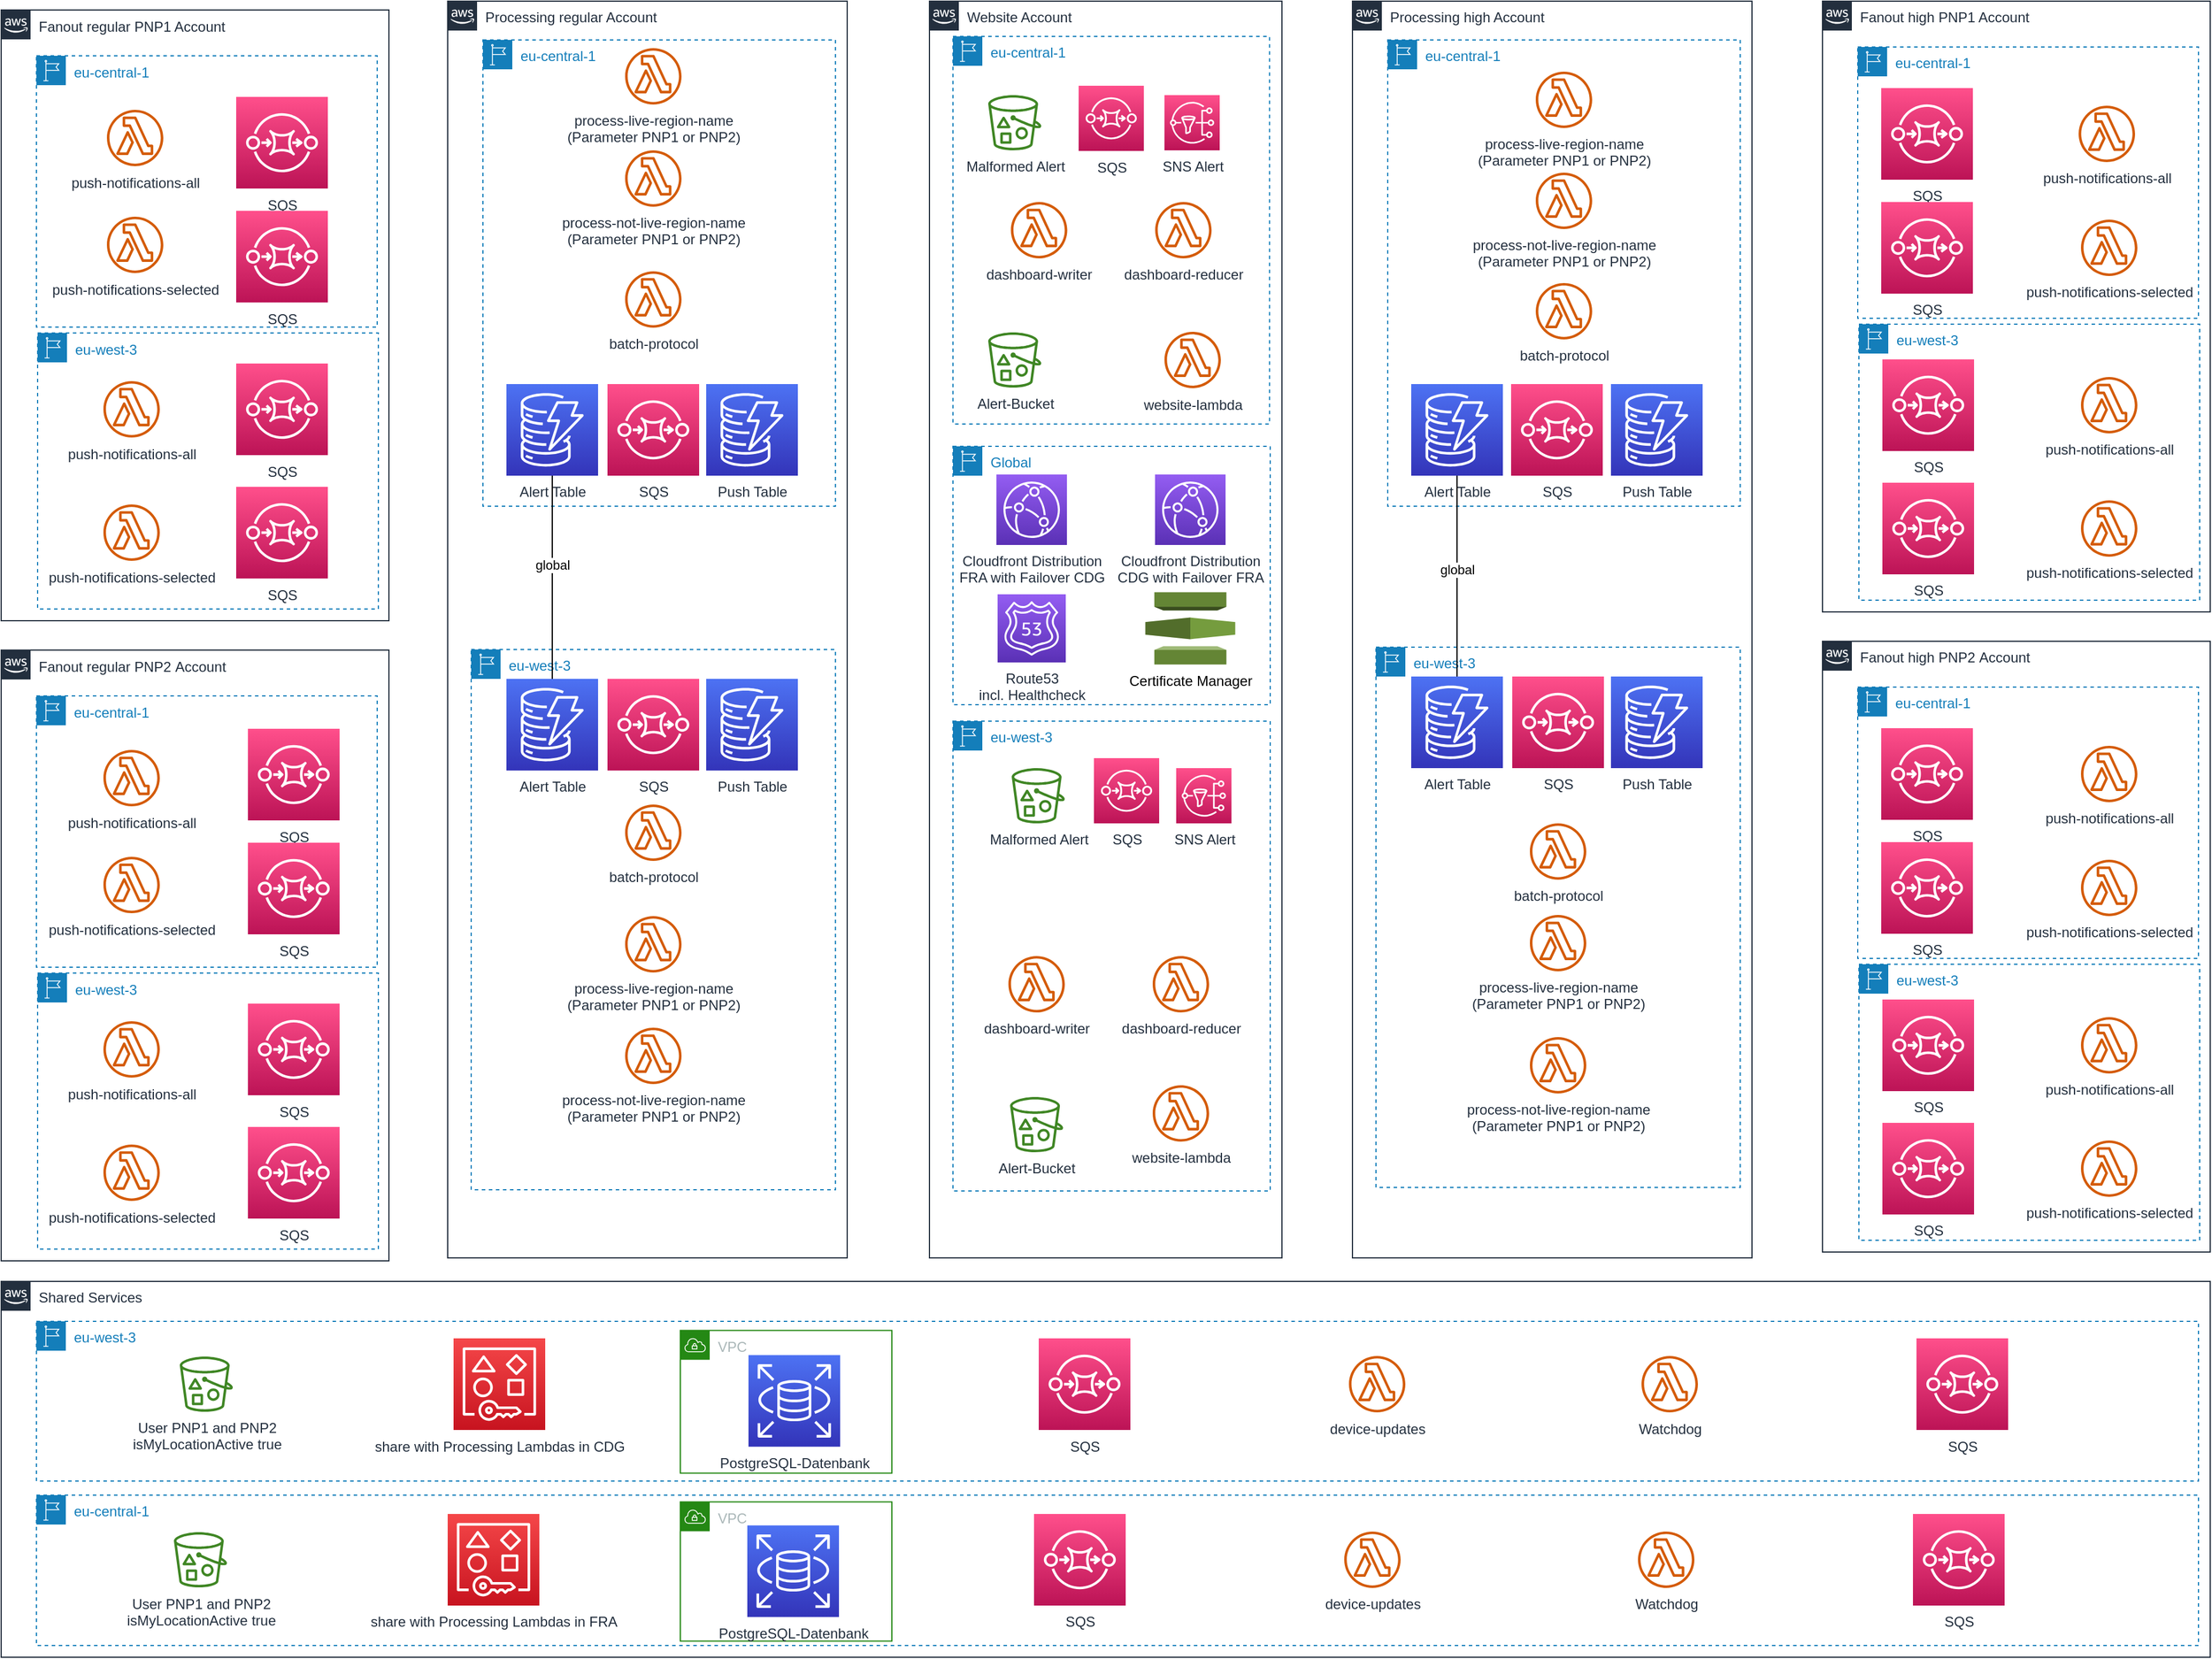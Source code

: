 <mxfile version="16.1.2" type="device" pages="2"><diagram name="IaaC Generic" id="T1fZYi6QaX9Tkcwk3wTL"><mxGraphModel dx="1284" dy="878" grid="1" gridSize="10" guides="1" tooltips="1" connect="1" arrows="1" fold="1" page="1" pageScale="1" pageWidth="3300" pageHeight="2339" math="0" shadow="0"><root><mxCell id="vMDpY7yuFWvcESkvSM8s-0"/><mxCell id="vMDpY7yuFWvcESkvSM8s-1" parent="vMDpY7yuFWvcESkvSM8s-0"/><mxCell id="vMDpY7yuFWvcESkvSM8s-2" value="Website Account" style="points=[[0,0],[0.25,0],[0.5,0],[0.75,0],[1,0],[1,0.25],[1,0.5],[1,0.75],[1,1],[0.75,1],[0.5,1],[0.25,1],[0,1],[0,0.75],[0,0.5],[0,0.25]];outlineConnect=0;gradientColor=none;html=1;whiteSpace=wrap;fontSize=12;fontStyle=0;container=1;pointerEvents=0;collapsible=0;recursiveResize=0;shape=mxgraph.aws4.group;grIcon=mxgraph.aws4.group_aws_cloud_alt;strokeColor=#232F3E;fillColor=none;verticalAlign=top;align=left;spacingLeft=30;fontColor=#232F3E;dashed=0;" vertex="1" parent="vMDpY7yuFWvcESkvSM8s-1"><mxGeometry x="1280" y="220" width="300" height="1070" as="geometry"/></mxCell><mxCell id="vMDpY7yuFWvcESkvSM8s-3" value="eu-central-1" style="points=[[0,0],[0.25,0],[0.5,0],[0.75,0],[1,0],[1,0.25],[1,0.5],[1,0.75],[1,1],[0.75,1],[0.5,1],[0.25,1],[0,1],[0,0.75],[0,0.5],[0,0.25]];outlineConnect=0;gradientColor=none;html=1;whiteSpace=wrap;fontSize=12;fontStyle=0;container=1;pointerEvents=0;collapsible=0;recursiveResize=0;shape=mxgraph.aws4.group;grIcon=mxgraph.aws4.group_region;strokeColor=#147EBA;fillColor=none;verticalAlign=top;align=left;spacingLeft=30;fontColor=#147EBA;dashed=1;" vertex="1" parent="vMDpY7yuFWvcESkvSM8s-2"><mxGeometry x="20" y="30" width="269.4" height="330" as="geometry"/></mxCell><mxCell id="vMDpY7yuFWvcESkvSM8s-4" value="Alert-Bucket" style="sketch=0;outlineConnect=0;fontColor=#232F3E;gradientColor=none;fillColor=#3F8624;strokeColor=none;dashed=0;verticalLabelPosition=bottom;verticalAlign=top;align=center;html=1;fontSize=12;fontStyle=0;aspect=fixed;pointerEvents=1;shape=mxgraph.aws4.bucket_with_objects;" vertex="1" parent="vMDpY7yuFWvcESkvSM8s-3"><mxGeometry x="30" y="252" width="45.2" height="47" as="geometry"/></mxCell><mxCell id="vMDpY7yuFWvcESkvSM8s-5" value="website-lambda" style="sketch=0;outlineConnect=0;fontColor=#232F3E;gradientColor=none;fillColor=#D45B07;strokeColor=none;dashed=0;verticalLabelPosition=bottom;verticalAlign=top;align=center;html=1;fontSize=12;fontStyle=0;aspect=fixed;pointerEvents=1;shape=mxgraph.aws4.lambda_function;" vertex="1" parent="vMDpY7yuFWvcESkvSM8s-3"><mxGeometry x="180" y="251.5" width="48" height="48" as="geometry"/></mxCell><mxCell id="vMDpY7yuFWvcESkvSM8s-6" value="Malformed Alert" style="sketch=0;outlineConnect=0;fontColor=#232F3E;gradientColor=none;fillColor=#3F8624;strokeColor=none;dashed=0;verticalLabelPosition=bottom;verticalAlign=top;align=center;html=1;fontSize=12;fontStyle=0;aspect=fixed;pointerEvents=1;shape=mxgraph.aws4.bucket_with_objects;" vertex="1" parent="vMDpY7yuFWvcESkvSM8s-3"><mxGeometry x="30.0" y="50" width="45.2" height="47" as="geometry"/></mxCell><mxCell id="vMDpY7yuFWvcESkvSM8s-7" value="SNS Alert" style="sketch=0;points=[[0,0,0],[0.25,0,0],[0.5,0,0],[0.75,0,0],[1,0,0],[0,1,0],[0.25,1,0],[0.5,1,0],[0.75,1,0],[1,1,0],[0,0.25,0],[0,0.5,0],[0,0.75,0],[1,0.25,0],[1,0.5,0],[1,0.75,0]];outlineConnect=0;fontColor=#232F3E;gradientColor=#FF4F8B;gradientDirection=north;fillColor=#BC1356;strokeColor=#ffffff;dashed=0;verticalLabelPosition=bottom;verticalAlign=top;align=center;html=1;fontSize=12;fontStyle=0;aspect=fixed;shape=mxgraph.aws4.resourceIcon;resIcon=mxgraph.aws4.sns;" vertex="1" parent="vMDpY7yuFWvcESkvSM8s-3"><mxGeometry x="180.0" y="50" width="47" height="47" as="geometry"/></mxCell><mxCell id="vMDpY7yuFWvcESkvSM8s-8" value="dashboard-writer" style="sketch=0;outlineConnect=0;fontColor=#232F3E;gradientColor=none;fillColor=#D45B07;strokeColor=none;dashed=0;verticalLabelPosition=bottom;verticalAlign=top;align=center;html=1;fontSize=12;fontStyle=0;aspect=fixed;pointerEvents=1;shape=mxgraph.aws4.lambda_function;" vertex="1" parent="vMDpY7yuFWvcESkvSM8s-3"><mxGeometry x="49.3" y="141" width="48" height="48" as="geometry"/></mxCell><mxCell id="vMDpY7yuFWvcESkvSM8s-9" value="dashboard-reducer" style="sketch=0;outlineConnect=0;fontColor=#232F3E;gradientColor=none;fillColor=#D45B07;strokeColor=none;dashed=0;verticalLabelPosition=bottom;verticalAlign=top;align=center;html=1;fontSize=12;fontStyle=0;aspect=fixed;pointerEvents=1;shape=mxgraph.aws4.lambda_function;" vertex="1" parent="vMDpY7yuFWvcESkvSM8s-3"><mxGeometry x="172.1" y="141" width="48" height="48" as="geometry"/></mxCell><mxCell id="vMDpY7yuFWvcESkvSM8s-10" value="SQS" style="sketch=0;points=[[0,0,0],[0.25,0,0],[0.5,0,0],[0.75,0,0],[1,0,0],[0,1,0],[0.25,1,0],[0.5,1,0],[0.75,1,0],[1,1,0],[0,0.25,0],[0,0.5,0],[0,0.75,0],[1,0.25,0],[1,0.5,0],[1,0.75,0]];outlineConnect=0;fontColor=#232F3E;gradientColor=#FF4F8B;gradientDirection=north;fillColor=#BC1356;strokeColor=#ffffff;dashed=0;verticalLabelPosition=bottom;verticalAlign=top;align=center;html=1;fontSize=12;fontStyle=0;aspect=fixed;shape=mxgraph.aws4.resourceIcon;resIcon=mxgraph.aws4.sqs;" vertex="1" parent="vMDpY7yuFWvcESkvSM8s-3"><mxGeometry x="106.95" y="42" width="55.5" height="55.5" as="geometry"/></mxCell><mxCell id="vMDpY7yuFWvcESkvSM8s-11" value="eu-west-3" style="points=[[0,0],[0.25,0],[0.5,0],[0.75,0],[1,0],[1,0.25],[1,0.5],[1,0.75],[1,1],[0.75,1],[0.5,1],[0.25,1],[0,1],[0,0.75],[0,0.5],[0,0.25]];outlineConnect=0;gradientColor=none;html=1;whiteSpace=wrap;fontSize=12;fontStyle=0;container=1;pointerEvents=0;collapsible=0;recursiveResize=0;shape=mxgraph.aws4.group;grIcon=mxgraph.aws4.group_region;strokeColor=#147EBA;fillColor=none;verticalAlign=top;align=left;spacingLeft=30;fontColor=#147EBA;dashed=1;" vertex="1" parent="vMDpY7yuFWvcESkvSM8s-2"><mxGeometry x="20" y="613" width="270" height="400" as="geometry"/></mxCell><mxCell id="vMDpY7yuFWvcESkvSM8s-12" value="Alert-Bucket" style="sketch=0;outlineConnect=0;fontColor=#232F3E;gradientColor=none;fillColor=#3F8624;strokeColor=none;dashed=0;verticalLabelPosition=bottom;verticalAlign=top;align=center;html=1;fontSize=12;fontStyle=0;aspect=fixed;pointerEvents=1;shape=mxgraph.aws4.bucket_with_objects;" vertex="1" parent="vMDpY7yuFWvcESkvSM8s-11"><mxGeometry x="48.6" y="320" width="45.2" height="47" as="geometry"/></mxCell><mxCell id="vMDpY7yuFWvcESkvSM8s-13" value="website-lambda" style="sketch=0;outlineConnect=0;fontColor=#232F3E;gradientColor=none;fillColor=#D45B07;strokeColor=none;dashed=0;verticalLabelPosition=bottom;verticalAlign=top;align=center;html=1;fontSize=12;fontStyle=0;aspect=fixed;pointerEvents=1;shape=mxgraph.aws4.lambda_function;" vertex="1" parent="vMDpY7yuFWvcESkvSM8s-11"><mxGeometry x="170" y="310" width="48" height="48" as="geometry"/></mxCell><mxCell id="vMDpY7yuFWvcESkvSM8s-14" value="Malformed Alert" style="sketch=0;outlineConnect=0;fontColor=#232F3E;gradientColor=none;fillColor=#3F8624;strokeColor=none;dashed=0;verticalLabelPosition=bottom;verticalAlign=top;align=center;html=1;fontSize=12;fontStyle=0;aspect=fixed;pointerEvents=1;shape=mxgraph.aws4.bucket_with_objects;" vertex="1" parent="vMDpY7yuFWvcESkvSM8s-11"><mxGeometry x="50.0" y="40" width="45.2" height="47" as="geometry"/></mxCell><mxCell id="vMDpY7yuFWvcESkvSM8s-15" value="SNS Alert" style="sketch=0;points=[[0,0,0],[0.25,0,0],[0.5,0,0],[0.75,0,0],[1,0,0],[0,1,0],[0.25,1,0],[0.5,1,0],[0.75,1,0],[1,1,0],[0,0.25,0],[0,0.5,0],[0,0.75,0],[1,0.25,0],[1,0.5,0],[1,0.75,0]];outlineConnect=0;fontColor=#232F3E;gradientColor=#FF4F8B;gradientDirection=north;fillColor=#BC1356;strokeColor=#ffffff;dashed=0;verticalLabelPosition=bottom;verticalAlign=top;align=center;html=1;fontSize=12;fontStyle=0;aspect=fixed;shape=mxgraph.aws4.resourceIcon;resIcon=mxgraph.aws4.sns;" vertex="1" parent="vMDpY7yuFWvcESkvSM8s-11"><mxGeometry x="190" y="40" width="47" height="47" as="geometry"/></mxCell><mxCell id="vMDpY7yuFWvcESkvSM8s-16" value="dashboard-writer" style="sketch=0;outlineConnect=0;fontColor=#232F3E;gradientColor=none;fillColor=#D45B07;strokeColor=none;dashed=0;verticalLabelPosition=bottom;verticalAlign=top;align=center;html=1;fontSize=12;fontStyle=0;aspect=fixed;pointerEvents=1;shape=mxgraph.aws4.lambda_function;" vertex="1" parent="vMDpY7yuFWvcESkvSM8s-11"><mxGeometry x="47.2" y="200" width="48" height="48" as="geometry"/></mxCell><mxCell id="vMDpY7yuFWvcESkvSM8s-17" value="dashboard-reducer" style="sketch=0;outlineConnect=0;fontColor=#232F3E;gradientColor=none;fillColor=#D45B07;strokeColor=none;dashed=0;verticalLabelPosition=bottom;verticalAlign=top;align=center;html=1;fontSize=12;fontStyle=0;aspect=fixed;pointerEvents=1;shape=mxgraph.aws4.lambda_function;" vertex="1" parent="vMDpY7yuFWvcESkvSM8s-11"><mxGeometry x="170" y="200" width="48" height="48" as="geometry"/></mxCell><mxCell id="vMDpY7yuFWvcESkvSM8s-18" value="SQS" style="sketch=0;points=[[0,0,0],[0.25,0,0],[0.5,0,0],[0.75,0,0],[1,0,0],[0,1,0],[0.25,1,0],[0.5,1,0],[0.75,1,0],[1,1,0],[0,0.25,0],[0,0.5,0],[0,0.75,0],[1,0.25,0],[1,0.5,0],[1,0.75,0]];outlineConnect=0;fontColor=#232F3E;gradientColor=#FF4F8B;gradientDirection=north;fillColor=#BC1356;strokeColor=#ffffff;dashed=0;verticalLabelPosition=bottom;verticalAlign=top;align=center;html=1;fontSize=12;fontStyle=0;aspect=fixed;shape=mxgraph.aws4.resourceIcon;resIcon=mxgraph.aws4.sqs;" vertex="1" parent="vMDpY7yuFWvcESkvSM8s-11"><mxGeometry x="120" y="31.5" width="55.5" height="55.5" as="geometry"/></mxCell><mxCell id="vMDpY7yuFWvcESkvSM8s-19" value="Global" style="points=[[0,0],[0.25,0],[0.5,0],[0.75,0],[1,0],[1,0.25],[1,0.5],[1,0.75],[1,1],[0.75,1],[0.5,1],[0.25,1],[0,1],[0,0.75],[0,0.5],[0,0.25]];outlineConnect=0;gradientColor=none;html=1;whiteSpace=wrap;fontSize=12;fontStyle=0;container=1;pointerEvents=0;collapsible=0;recursiveResize=0;shape=mxgraph.aws4.group;grIcon=mxgraph.aws4.group_region;strokeColor=#147EBA;fillColor=none;verticalAlign=top;align=left;spacingLeft=30;fontColor=#147EBA;dashed=1;" vertex="1" parent="vMDpY7yuFWvcESkvSM8s-2"><mxGeometry x="20" y="379" width="270" height="220" as="geometry"/></mxCell><mxCell id="vMDpY7yuFWvcESkvSM8s-20" value="Cloudfront Distribution&lt;br&gt;CDG with Failover FRA" style="sketch=0;points=[[0,0,0],[0.25,0,0],[0.5,0,0],[0.75,0,0],[1,0,0],[0,1,0],[0.25,1,0],[0.5,1,0],[0.75,1,0],[1,1,0],[0,0.25,0],[0,0.5,0],[0,0.75,0],[1,0.25,0],[1,0.5,0],[1,0.75,0]];outlineConnect=0;fontColor=#232F3E;gradientColor=#945DF2;gradientDirection=north;fillColor=#5A30B5;strokeColor=#ffffff;dashed=0;verticalLabelPosition=bottom;verticalAlign=top;align=center;html=1;fontSize=12;fontStyle=0;aspect=fixed;shape=mxgraph.aws4.resourceIcon;resIcon=mxgraph.aws4.cloudfront;" vertex="1" parent="vMDpY7yuFWvcESkvSM8s-19"><mxGeometry x="172" y="24" width="60" height="60" as="geometry"/></mxCell><mxCell id="vMDpY7yuFWvcESkvSM8s-21" value="Cloudfront Distribution&lt;br&gt;FRA with Failover CDG" style="sketch=0;points=[[0,0,0],[0.25,0,0],[0.5,0,0],[0.75,0,0],[1,0,0],[0,1,0],[0.25,1,0],[0.5,1,0],[0.75,1,0],[1,1,0],[0,0.25,0],[0,0.5,0],[0,0.75,0],[1,0.25,0],[1,0.5,0],[1,0.75,0]];outlineConnect=0;fontColor=#232F3E;gradientColor=#945DF2;gradientDirection=north;fillColor=#5A30B5;strokeColor=#ffffff;dashed=0;verticalLabelPosition=bottom;verticalAlign=top;align=center;html=1;fontSize=12;fontStyle=0;aspect=fixed;shape=mxgraph.aws4.resourceIcon;resIcon=mxgraph.aws4.cloudfront;" vertex="1" parent="vMDpY7yuFWvcESkvSM8s-19"><mxGeometry x="37" y="24" width="60" height="60" as="geometry"/></mxCell><mxCell id="vMDpY7yuFWvcESkvSM8s-22" value="Route53 &lt;br&gt;incl. Healthcheck" style="sketch=0;points=[[0,0,0],[0.25,0,0],[0.5,0,0],[0.75,0,0],[1,0,0],[0,1,0],[0.25,1,0],[0.5,1,0],[0.75,1,0],[1,1,0],[0,0.25,0],[0,0.5,0],[0,0.75,0],[1,0.25,0],[1,0.5,0],[1,0.75,0]];outlineConnect=0;fontColor=#232F3E;gradientColor=#945DF2;gradientDirection=north;fillColor=#5A30B5;strokeColor=#ffffff;dashed=0;verticalLabelPosition=bottom;verticalAlign=top;align=center;html=1;fontSize=12;fontStyle=0;aspect=fixed;shape=mxgraph.aws4.resourceIcon;resIcon=mxgraph.aws4.route_53;" vertex="1" parent="vMDpY7yuFWvcESkvSM8s-19"><mxGeometry x="38" y="126" width="58" height="58" as="geometry"/></mxCell><mxCell id="vMDpY7yuFWvcESkvSM8s-23" value="Certificate Manager" style="outlineConnect=0;dashed=0;verticalLabelPosition=bottom;verticalAlign=top;align=center;html=1;shape=mxgraph.aws3.certificate_manager;fillColor=#759C3E;gradientColor=none;" vertex="1" parent="vMDpY7yuFWvcESkvSM8s-19"><mxGeometry x="163.75" y="124.25" width="76.5" height="61.5" as="geometry"/></mxCell><mxCell id="vMDpY7yuFWvcESkvSM8s-24" value="Processing&amp;nbsp;high Account" style="points=[[0,0],[0.25,0],[0.5,0],[0.75,0],[1,0],[1,0.25],[1,0.5],[1,0.75],[1,1],[0.75,1],[0.5,1],[0.25,1],[0,1],[0,0.75],[0,0.5],[0,0.25]];outlineConnect=0;gradientColor=none;html=1;whiteSpace=wrap;fontSize=12;fontStyle=0;container=1;pointerEvents=0;collapsible=0;recursiveResize=0;shape=mxgraph.aws4.group;grIcon=mxgraph.aws4.group_aws_cloud_alt;strokeColor=#232F3E;fillColor=none;verticalAlign=top;align=left;spacingLeft=30;fontColor=#232F3E;dashed=0;" vertex="1" parent="vMDpY7yuFWvcESkvSM8s-1"><mxGeometry x="1640" y="220" width="340" height="1070" as="geometry"/></mxCell><mxCell id="vMDpY7yuFWvcESkvSM8s-25" value="eu-central-1" style="points=[[0,0],[0.25,0],[0.5,0],[0.75,0],[1,0],[1,0.25],[1,0.5],[1,0.75],[1,1],[0.75,1],[0.5,1],[0.25,1],[0,1],[0,0.75],[0,0.5],[0,0.25]];outlineConnect=0;gradientColor=none;html=1;whiteSpace=wrap;fontSize=12;fontStyle=0;container=1;pointerEvents=0;collapsible=0;recursiveResize=0;shape=mxgraph.aws4.group;grIcon=mxgraph.aws4.group_region;strokeColor=#147EBA;fillColor=none;verticalAlign=top;align=left;spacingLeft=30;fontColor=#147EBA;dashed=1;" vertex="1" parent="vMDpY7yuFWvcESkvSM8s-24"><mxGeometry x="30" y="33" width="300" height="397" as="geometry"/></mxCell><mxCell id="vMDpY7yuFWvcESkvSM8s-26" value="Alert Table" style="sketch=0;points=[[0,0,0],[0.25,0,0],[0.5,0,0],[0.75,0,0],[1,0,0],[0,1,0],[0.25,1,0],[0.5,1,0],[0.75,1,0],[1,1,0],[0,0.25,0],[0,0.5,0],[0,0.75,0],[1,0.25,0],[1,0.5,0],[1,0.75,0]];outlineConnect=0;fontColor=#232F3E;gradientColor=#4D72F3;gradientDirection=north;fillColor=#3334B9;strokeColor=#ffffff;dashed=0;verticalLabelPosition=bottom;verticalAlign=top;align=center;html=1;fontSize=12;fontStyle=0;aspect=fixed;shape=mxgraph.aws4.resourceIcon;resIcon=mxgraph.aws4.dynamodb;" vertex="1" parent="vMDpY7yuFWvcESkvSM8s-25"><mxGeometry x="20" y="293" width="78" height="78" as="geometry"/></mxCell><mxCell id="vMDpY7yuFWvcESkvSM8s-27" value="process-live-region-name&lt;br&gt;(Parameter PNP1 or PNP2)" style="sketch=0;outlineConnect=0;fontColor=#232F3E;gradientColor=none;fillColor=#D45B07;strokeColor=none;dashed=0;verticalLabelPosition=bottom;verticalAlign=top;align=center;html=1;fontSize=12;fontStyle=0;aspect=fixed;pointerEvents=1;shape=mxgraph.aws4.lambda_function;" vertex="1" parent="vMDpY7yuFWvcESkvSM8s-25"><mxGeometry x="126" y="27" width="48" height="48" as="geometry"/></mxCell><mxCell id="vMDpY7yuFWvcESkvSM8s-28" value="Push Table" style="sketch=0;points=[[0,0,0],[0.25,0,0],[0.5,0,0],[0.75,0,0],[1,0,0],[0,1,0],[0.25,1,0],[0.5,1,0],[0.75,1,0],[1,1,0],[0,0.25,0],[0,0.5,0],[0,0.75,0],[1,0.25,0],[1,0.5,0],[1,0.75,0]];outlineConnect=0;fontColor=#232F3E;gradientColor=#4D72F3;gradientDirection=north;fillColor=#3334B9;strokeColor=#ffffff;dashed=0;verticalLabelPosition=bottom;verticalAlign=top;align=center;html=1;fontSize=12;fontStyle=0;aspect=fixed;shape=mxgraph.aws4.resourceIcon;resIcon=mxgraph.aws4.dynamodb;" vertex="1" parent="vMDpY7yuFWvcESkvSM8s-25"><mxGeometry x="190" y="293" width="78" height="78" as="geometry"/></mxCell><mxCell id="vMDpY7yuFWvcESkvSM8s-29" value="SQS" style="sketch=0;points=[[0,0,0],[0.25,0,0],[0.5,0,0],[0.75,0,0],[1,0,0],[0,1,0],[0.25,1,0],[0.5,1,0],[0.75,1,0],[1,1,0],[0,0.25,0],[0,0.5,0],[0,0.75,0],[1,0.25,0],[1,0.5,0],[1,0.75,0]];outlineConnect=0;fontColor=#232F3E;gradientColor=#FF4F8B;gradientDirection=north;fillColor=#BC1356;strokeColor=#ffffff;dashed=0;verticalLabelPosition=bottom;verticalAlign=top;align=center;html=1;fontSize=12;fontStyle=0;aspect=fixed;shape=mxgraph.aws4.resourceIcon;resIcon=mxgraph.aws4.sqs;" vertex="1" parent="vMDpY7yuFWvcESkvSM8s-25"><mxGeometry x="105" y="293" width="78" height="78" as="geometry"/></mxCell><mxCell id="vMDpY7yuFWvcESkvSM8s-30" value="process-not-live-region-name&lt;br&gt;(Parameter PNP1 or PNP2)" style="sketch=0;outlineConnect=0;fontColor=#232F3E;gradientColor=none;fillColor=#D45B07;strokeColor=none;dashed=0;verticalLabelPosition=bottom;verticalAlign=top;align=center;html=1;fontSize=12;fontStyle=0;aspect=fixed;pointerEvents=1;shape=mxgraph.aws4.lambda_function;" vertex="1" parent="vMDpY7yuFWvcESkvSM8s-25"><mxGeometry x="126" y="113" width="48" height="48" as="geometry"/></mxCell><mxCell id="vMDpY7yuFWvcESkvSM8s-31" value="batch-protocol" style="sketch=0;outlineConnect=0;fontColor=#232F3E;gradientColor=none;fillColor=#D45B07;strokeColor=none;dashed=0;verticalLabelPosition=bottom;verticalAlign=top;align=center;html=1;fontSize=12;fontStyle=0;aspect=fixed;pointerEvents=1;shape=mxgraph.aws4.lambda_function;" vertex="1" parent="vMDpY7yuFWvcESkvSM8s-25"><mxGeometry x="126" y="207" width="48" height="48" as="geometry"/></mxCell><mxCell id="vMDpY7yuFWvcESkvSM8s-32" value="eu-west-3" style="points=[[0,0],[0.25,0],[0.5,0],[0.75,0],[1,0],[1,0.25],[1,0.5],[1,0.75],[1,1],[0.75,1],[0.5,1],[0.25,1],[0,1],[0,0.75],[0,0.5],[0,0.25]];outlineConnect=0;gradientColor=none;html=1;whiteSpace=wrap;fontSize=12;fontStyle=0;container=1;pointerEvents=0;collapsible=0;recursiveResize=0;shape=mxgraph.aws4.group;grIcon=mxgraph.aws4.group_region;strokeColor=#147EBA;fillColor=none;verticalAlign=top;align=left;spacingLeft=30;fontColor=#147EBA;dashed=1;" vertex="1" parent="vMDpY7yuFWvcESkvSM8s-24"><mxGeometry x="20" y="550" width="310" height="460" as="geometry"/></mxCell><mxCell id="vMDpY7yuFWvcESkvSM8s-33" value="Alert Table" style="sketch=0;points=[[0,0,0],[0.25,0,0],[0.5,0,0],[0.75,0,0],[1,0,0],[0,1,0],[0.25,1,0],[0.5,1,0],[0.75,1,0],[1,1,0],[0,0.25,0],[0,0.5,0],[0,0.75,0],[1,0.25,0],[1,0.5,0],[1,0.75,0]];outlineConnect=0;fontColor=#232F3E;gradientColor=#4D72F3;gradientDirection=north;fillColor=#3334B9;strokeColor=#ffffff;dashed=0;verticalLabelPosition=bottom;verticalAlign=top;align=center;html=1;fontSize=12;fontStyle=0;aspect=fixed;shape=mxgraph.aws4.resourceIcon;resIcon=mxgraph.aws4.dynamodb;" vertex="1" parent="vMDpY7yuFWvcESkvSM8s-32"><mxGeometry x="30" y="25" width="78" height="78" as="geometry"/></mxCell><mxCell id="vMDpY7yuFWvcESkvSM8s-34" value="Push Table" style="sketch=0;points=[[0,0,0],[0.25,0,0],[0.5,0,0],[0.75,0,0],[1,0,0],[0,1,0],[0.25,1,0],[0.5,1,0],[0.75,1,0],[1,1,0],[0,0.25,0],[0,0.5,0],[0,0.75,0],[1,0.25,0],[1,0.5,0],[1,0.75,0]];outlineConnect=0;fontColor=#232F3E;gradientColor=#4D72F3;gradientDirection=north;fillColor=#3334B9;strokeColor=#ffffff;dashed=0;verticalLabelPosition=bottom;verticalAlign=top;align=center;html=1;fontSize=12;fontStyle=0;aspect=fixed;shape=mxgraph.aws4.resourceIcon;resIcon=mxgraph.aws4.dynamodb;" vertex="1" parent="vMDpY7yuFWvcESkvSM8s-32"><mxGeometry x="200" y="25" width="78" height="78" as="geometry"/></mxCell><mxCell id="vMDpY7yuFWvcESkvSM8s-35" value="SQS" style="sketch=0;points=[[0,0,0],[0.25,0,0],[0.5,0,0],[0.75,0,0],[1,0,0],[0,1,0],[0.25,1,0],[0.5,1,0],[0.75,1,0],[1,1,0],[0,0.25,0],[0,0.5,0],[0,0.75,0],[1,0.25,0],[1,0.5,0],[1,0.75,0]];outlineConnect=0;fontColor=#232F3E;gradientColor=#FF4F8B;gradientDirection=north;fillColor=#BC1356;strokeColor=#ffffff;dashed=0;verticalLabelPosition=bottom;verticalAlign=top;align=center;html=1;fontSize=12;fontStyle=0;aspect=fixed;shape=mxgraph.aws4.resourceIcon;resIcon=mxgraph.aws4.sqs;" vertex="1" parent="vMDpY7yuFWvcESkvSM8s-32"><mxGeometry x="116" y="25" width="78" height="78" as="geometry"/></mxCell><mxCell id="vMDpY7yuFWvcESkvSM8s-36" value="process-live-region-name&lt;br&gt;(Parameter PNP1 or PNP2)" style="sketch=0;outlineConnect=0;fontColor=#232F3E;gradientColor=none;fillColor=#D45B07;strokeColor=none;dashed=0;verticalLabelPosition=bottom;verticalAlign=top;align=center;html=1;fontSize=12;fontStyle=0;aspect=fixed;pointerEvents=1;shape=mxgraph.aws4.lambda_function;" vertex="1" parent="vMDpY7yuFWvcESkvSM8s-32"><mxGeometry x="131" y="228" width="48" height="48" as="geometry"/></mxCell><mxCell id="vMDpY7yuFWvcESkvSM8s-37" value="process-not-live-region-name&lt;br&gt;(Parameter PNP1 or PNP2)" style="sketch=0;outlineConnect=0;fontColor=#232F3E;gradientColor=none;fillColor=#D45B07;strokeColor=none;dashed=0;verticalLabelPosition=bottom;verticalAlign=top;align=center;html=1;fontSize=12;fontStyle=0;aspect=fixed;pointerEvents=1;shape=mxgraph.aws4.lambda_function;" vertex="1" parent="vMDpY7yuFWvcESkvSM8s-32"><mxGeometry x="131" y="332" width="48" height="48" as="geometry"/></mxCell><mxCell id="vMDpY7yuFWvcESkvSM8s-38" value="batch-protocol" style="sketch=0;outlineConnect=0;fontColor=#232F3E;gradientColor=none;fillColor=#D45B07;strokeColor=none;dashed=0;verticalLabelPosition=bottom;verticalAlign=top;align=center;html=1;fontSize=12;fontStyle=0;aspect=fixed;pointerEvents=1;shape=mxgraph.aws4.lambda_function;" vertex="1" parent="vMDpY7yuFWvcESkvSM8s-32"><mxGeometry x="131" y="150" width="48" height="48" as="geometry"/></mxCell><mxCell id="vMDpY7yuFWvcESkvSM8s-39" style="edgeStyle=orthogonalEdgeStyle;curved=1;jumpStyle=none;orthogonalLoop=1;jettySize=auto;html=1;strokeColor=default;endArrow=none;endFill=0;" edge="1" parent="vMDpY7yuFWvcESkvSM8s-24" source="vMDpY7yuFWvcESkvSM8s-26" target="vMDpY7yuFWvcESkvSM8s-33"><mxGeometry relative="1" as="geometry"/></mxCell><mxCell id="vMDpY7yuFWvcESkvSM8s-40" value="global" style="edgeLabel;html=1;align=center;verticalAlign=middle;resizable=0;points=[];fontSize=11;" vertex="1" connectable="0" parent="vMDpY7yuFWvcESkvSM8s-39"><mxGeometry x="-0.497" y="3" relative="1" as="geometry"><mxPoint x="-3" y="37" as="offset"/></mxGeometry></mxCell><mxCell id="vMDpY7yuFWvcESkvSM8s-41" value="Fanout high PNP1 Account" style="points=[[0,0],[0.25,0],[0.5,0],[0.75,0],[1,0],[1,0.25],[1,0.5],[1,0.75],[1,1],[0.75,1],[0.5,1],[0.25,1],[0,1],[0,0.75],[0,0.5],[0,0.25]];outlineConnect=0;gradientColor=none;html=1;whiteSpace=wrap;fontSize=12;fontStyle=0;container=1;pointerEvents=0;collapsible=0;recursiveResize=0;shape=mxgraph.aws4.group;grIcon=mxgraph.aws4.group_aws_cloud_alt;strokeColor=#232F3E;fillColor=none;verticalAlign=top;align=left;spacingLeft=30;fontColor=#232F3E;dashed=0;" vertex="1" parent="vMDpY7yuFWvcESkvSM8s-1"><mxGeometry x="2040" y="220" width="330" height="520" as="geometry"/></mxCell><mxCell id="vMDpY7yuFWvcESkvSM8s-42" value="eu-west-3" style="points=[[0,0],[0.25,0],[0.5,0],[0.75,0],[1,0],[1,0.25],[1,0.5],[1,0.75],[1,1],[0.75,1],[0.5,1],[0.25,1],[0,1],[0,0.75],[0,0.5],[0,0.25]];outlineConnect=0;gradientColor=none;html=1;whiteSpace=wrap;fontSize=12;fontStyle=0;container=1;pointerEvents=0;collapsible=0;recursiveResize=0;shape=mxgraph.aws4.group;grIcon=mxgraph.aws4.group_region;strokeColor=#147EBA;fillColor=none;verticalAlign=top;align=left;spacingLeft=30;fontColor=#147EBA;dashed=1;" vertex="1" parent="vMDpY7yuFWvcESkvSM8s-41"><mxGeometry x="31" y="275" width="290" height="235" as="geometry"/></mxCell><mxCell id="vMDpY7yuFWvcESkvSM8s-43" value="SQS" style="sketch=0;points=[[0,0,0],[0.25,0,0],[0.5,0,0],[0.75,0,0],[1,0,0],[0,1,0],[0.25,1,0],[0.5,1,0],[0.75,1,0],[1,1,0],[0,0.25,0],[0,0.5,0],[0,0.75,0],[1,0.25,0],[1,0.5,0],[1,0.75,0]];outlineConnect=0;fontColor=#232F3E;gradientColor=#FF4F8B;gradientDirection=north;fillColor=#BC1356;strokeColor=#ffffff;dashed=0;verticalLabelPosition=bottom;verticalAlign=top;align=center;html=1;fontSize=12;fontStyle=0;aspect=fixed;shape=mxgraph.aws4.resourceIcon;resIcon=mxgraph.aws4.sqs;" vertex="1" parent="vMDpY7yuFWvcESkvSM8s-42"><mxGeometry x="20" y="30" width="78" height="78" as="geometry"/></mxCell><mxCell id="vMDpY7yuFWvcESkvSM8s-44" value="push-notifications-all" style="sketch=0;outlineConnect=0;fontColor=#232F3E;gradientColor=none;fillColor=#D45B07;strokeColor=none;dashed=0;verticalLabelPosition=bottom;verticalAlign=top;align=center;html=1;fontSize=12;fontStyle=0;aspect=fixed;pointerEvents=1;shape=mxgraph.aws4.lambda_function;" vertex="1" parent="vMDpY7yuFWvcESkvSM8s-42"><mxGeometry x="189" y="45" width="48" height="48" as="geometry"/></mxCell><mxCell id="vMDpY7yuFWvcESkvSM8s-45" value="SQS" style="sketch=0;points=[[0,0,0],[0.25,0,0],[0.5,0,0],[0.75,0,0],[1,0,0],[0,1,0],[0.25,1,0],[0.5,1,0],[0.75,1,0],[1,1,0],[0,0.25,0],[0,0.5,0],[0,0.75,0],[1,0.25,0],[1,0.5,0],[1,0.75,0]];outlineConnect=0;fontColor=#232F3E;gradientColor=#FF4F8B;gradientDirection=north;fillColor=#BC1356;strokeColor=#ffffff;dashed=0;verticalLabelPosition=bottom;verticalAlign=top;align=center;html=1;fontSize=12;fontStyle=0;aspect=fixed;shape=mxgraph.aws4.resourceIcon;resIcon=mxgraph.aws4.sqs;" vertex="1" parent="vMDpY7yuFWvcESkvSM8s-42"><mxGeometry x="20" y="135" width="78" height="78" as="geometry"/></mxCell><mxCell id="vMDpY7yuFWvcESkvSM8s-46" value="push-notifications-selected" style="sketch=0;outlineConnect=0;fontColor=#232F3E;gradientColor=none;fillColor=#D45B07;strokeColor=none;dashed=0;verticalLabelPosition=bottom;verticalAlign=top;align=center;html=1;fontSize=12;fontStyle=0;aspect=fixed;pointerEvents=1;shape=mxgraph.aws4.lambda_function;" vertex="1" parent="vMDpY7yuFWvcESkvSM8s-42"><mxGeometry x="189" y="150" width="48" height="48" as="geometry"/></mxCell><mxCell id="vMDpY7yuFWvcESkvSM8s-47" value="eu-central-1" style="points=[[0,0],[0.25,0],[0.5,0],[0.75,0],[1,0],[1,0.25],[1,0.5],[1,0.75],[1,1],[0.75,1],[0.5,1],[0.25,1],[0,1],[0,0.75],[0,0.5],[0,0.25]];outlineConnect=0;gradientColor=none;html=1;whiteSpace=wrap;fontSize=12;fontStyle=0;container=1;pointerEvents=0;collapsible=0;recursiveResize=0;shape=mxgraph.aws4.group;grIcon=mxgraph.aws4.group_region;strokeColor=#147EBA;fillColor=none;verticalAlign=top;align=left;spacingLeft=30;fontColor=#147EBA;dashed=1;" vertex="1" parent="vMDpY7yuFWvcESkvSM8s-41"><mxGeometry x="30" y="39" width="290" height="231" as="geometry"/></mxCell><mxCell id="vMDpY7yuFWvcESkvSM8s-48" value="SQS" style="sketch=0;points=[[0,0,0],[0.25,0,0],[0.5,0,0],[0.75,0,0],[1,0,0],[0,1,0],[0.25,1,0],[0.5,1,0],[0.75,1,0],[1,1,0],[0,0.25,0],[0,0.5,0],[0,0.75,0],[1,0.25,0],[1,0.5,0],[1,0.75,0]];outlineConnect=0;fontColor=#232F3E;gradientColor=#FF4F8B;gradientDirection=north;fillColor=#BC1356;strokeColor=#ffffff;dashed=0;verticalLabelPosition=bottom;verticalAlign=top;align=center;html=1;fontSize=12;fontStyle=0;aspect=fixed;shape=mxgraph.aws4.resourceIcon;resIcon=mxgraph.aws4.sqs;" vertex="1" parent="vMDpY7yuFWvcESkvSM8s-47"><mxGeometry x="20" y="35" width="78" height="78" as="geometry"/></mxCell><mxCell id="vMDpY7yuFWvcESkvSM8s-49" value="push-notifications-all" style="sketch=0;outlineConnect=0;fontColor=#232F3E;gradientColor=none;fillColor=#D45B07;strokeColor=none;dashed=0;verticalLabelPosition=bottom;verticalAlign=top;align=center;html=1;fontSize=12;fontStyle=0;aspect=fixed;pointerEvents=1;shape=mxgraph.aws4.lambda_function;" vertex="1" parent="vMDpY7yuFWvcESkvSM8s-47"><mxGeometry x="188" y="50" width="48" height="48" as="geometry"/></mxCell><mxCell id="vMDpY7yuFWvcESkvSM8s-50" value="SQS" style="sketch=0;points=[[0,0,0],[0.25,0,0],[0.5,0,0],[0.75,0,0],[1,0,0],[0,1,0],[0.25,1,0],[0.5,1,0],[0.75,1,0],[1,1,0],[0,0.25,0],[0,0.5,0],[0,0.75,0],[1,0.25,0],[1,0.5,0],[1,0.75,0]];outlineConnect=0;fontColor=#232F3E;gradientColor=#FF4F8B;gradientDirection=north;fillColor=#BC1356;strokeColor=#ffffff;dashed=0;verticalLabelPosition=bottom;verticalAlign=top;align=center;html=1;fontSize=12;fontStyle=0;aspect=fixed;shape=mxgraph.aws4.resourceIcon;resIcon=mxgraph.aws4.sqs;" vertex="1" parent="vMDpY7yuFWvcESkvSM8s-47"><mxGeometry x="20" y="132" width="78" height="78" as="geometry"/></mxCell><mxCell id="vMDpY7yuFWvcESkvSM8s-51" value="push-notifications-selected" style="sketch=0;outlineConnect=0;fontColor=#232F3E;gradientColor=none;fillColor=#D45B07;strokeColor=none;dashed=0;verticalLabelPosition=bottom;verticalAlign=top;align=center;html=1;fontSize=12;fontStyle=0;aspect=fixed;pointerEvents=1;shape=mxgraph.aws4.lambda_function;" vertex="1" parent="vMDpY7yuFWvcESkvSM8s-47"><mxGeometry x="190" y="147" width="48" height="48" as="geometry"/></mxCell><mxCell id="vMDpY7yuFWvcESkvSM8s-52" value="Shared Services&amp;nbsp;" style="points=[[0,0],[0.25,0],[0.5,0],[0.75,0],[1,0],[1,0.25],[1,0.5],[1,0.75],[1,1],[0.75,1],[0.5,1],[0.25,1],[0,1],[0,0.75],[0,0.5],[0,0.25]];outlineConnect=0;gradientColor=none;html=1;whiteSpace=wrap;fontSize=12;fontStyle=0;container=1;pointerEvents=0;collapsible=0;recursiveResize=0;shape=mxgraph.aws4.group;grIcon=mxgraph.aws4.group_aws_cloud_alt;strokeColor=#232F3E;fillColor=none;verticalAlign=top;align=left;spacingLeft=30;fontColor=#232F3E;dashed=0;" vertex="1" parent="vMDpY7yuFWvcESkvSM8s-1"><mxGeometry x="490" y="1310" width="1880" height="320" as="geometry"/></mxCell><mxCell id="vMDpY7yuFWvcESkvSM8s-53" value="eu-west-3" style="points=[[0,0],[0.25,0],[0.5,0],[0.75,0],[1,0],[1,0.25],[1,0.5],[1,0.75],[1,1],[0.75,1],[0.5,1],[0.25,1],[0,1],[0,0.75],[0,0.5],[0,0.25]];outlineConnect=0;gradientColor=none;html=1;whiteSpace=wrap;fontSize=12;fontStyle=0;container=1;pointerEvents=0;collapsible=0;recursiveResize=0;shape=mxgraph.aws4.group;grIcon=mxgraph.aws4.group_region;strokeColor=#147EBA;fillColor=none;verticalAlign=top;align=left;spacingLeft=30;fontColor=#147EBA;dashed=1;" vertex="1" parent="vMDpY7yuFWvcESkvSM8s-52"><mxGeometry x="30" y="34" width="1840" height="136" as="geometry"/></mxCell><mxCell id="vMDpY7yuFWvcESkvSM8s-54" value="share with Processing Lambdas in CDG" style="sketch=0;points=[[0,0,0],[0.25,0,0],[0.5,0,0],[0.75,0,0],[1,0,0],[0,1,0],[0.25,1,0],[0.5,1,0],[0.75,1,0],[1,1,0],[0,0.25,0],[0,0.5,0],[0,0.75,0],[1,0.25,0],[1,0.5,0],[1,0.75,0]];outlineConnect=0;fontColor=#232F3E;gradientColor=#F54749;gradientDirection=north;fillColor=#C7131F;strokeColor=#ffffff;dashed=0;verticalLabelPosition=bottom;verticalAlign=top;align=center;html=1;fontSize=12;fontStyle=0;aspect=fixed;shape=mxgraph.aws4.resourceIcon;resIcon=mxgraph.aws4.resource_access_manager;" vertex="1" parent="vMDpY7yuFWvcESkvSM8s-53"><mxGeometry x="355" y="14.5" width="78" height="78" as="geometry"/></mxCell><mxCell id="vMDpY7yuFWvcESkvSM8s-55" value="VPC" style="points=[[0,0],[0.25,0],[0.5,0],[0.75,0],[1,0],[1,0.25],[1,0.5],[1,0.75],[1,1],[0.75,1],[0.5,1],[0.25,1],[0,1],[0,0.75],[0,0.5],[0,0.25]];outlineConnect=0;gradientColor=none;html=1;whiteSpace=wrap;fontSize=12;fontStyle=0;container=1;pointerEvents=0;collapsible=0;recursiveResize=0;shape=mxgraph.aws4.group;grIcon=mxgraph.aws4.group_vpc;strokeColor=#248814;fillColor=none;verticalAlign=top;align=left;spacingLeft=30;fontColor=#AAB7B8;dashed=0;" vertex="1" parent="vMDpY7yuFWvcESkvSM8s-53"><mxGeometry x="548" y="7.75" width="180" height="121.5" as="geometry"/></mxCell><mxCell id="vMDpY7yuFWvcESkvSM8s-56" value="PostgreSQL-Datenbank&lt;br&gt;" style="sketch=0;points=[[0,0,0],[0.25,0,0],[0.5,0,0],[0.75,0,0],[1,0,0],[0,1,0],[0.25,1,0],[0.5,1,0],[0.75,1,0],[1,1,0],[0,0.25,0],[0,0.5,0],[0,0.75,0],[1,0.25,0],[1,0.5,0],[1,0.75,0]];outlineConnect=0;fontColor=#232F3E;gradientColor=#4D72F3;gradientDirection=north;fillColor=#3334B9;strokeColor=#ffffff;dashed=0;verticalLabelPosition=bottom;verticalAlign=top;align=center;html=1;fontSize=12;fontStyle=0;aspect=fixed;shape=mxgraph.aws4.resourceIcon;resIcon=mxgraph.aws4.rds;" vertex="1" parent="vMDpY7yuFWvcESkvSM8s-55"><mxGeometry x="58" y="21" width="78" height="78" as="geometry"/></mxCell><mxCell id="vMDpY7yuFWvcESkvSM8s-57" value="device-updates" style="sketch=0;outlineConnect=0;fontColor=#232F3E;gradientColor=none;fillColor=#D45B07;strokeColor=none;dashed=0;verticalLabelPosition=bottom;verticalAlign=top;align=center;html=1;fontSize=12;fontStyle=0;aspect=fixed;pointerEvents=1;shape=mxgraph.aws4.lambda_function;" vertex="1" parent="vMDpY7yuFWvcESkvSM8s-53"><mxGeometry x="1117" y="29.5" width="48" height="48" as="geometry"/></mxCell><mxCell id="vMDpY7yuFWvcESkvSM8s-58" value="User PNP1 and PNP2&lt;br&gt;&lt;span class=&quot;ace_identifier&quot;&gt;isMyLocationActive&lt;/span&gt;&amp;nbsp;true" style="sketch=0;outlineConnect=0;fontColor=#232F3E;gradientColor=none;fillColor=#3F8624;strokeColor=none;dashed=0;verticalLabelPosition=bottom;verticalAlign=top;align=center;html=1;fontSize=12;fontStyle=0;aspect=fixed;pointerEvents=1;shape=mxgraph.aws4.bucket_with_objects;" vertex="1" parent="vMDpY7yuFWvcESkvSM8s-53"><mxGeometry x="122" y="30" width="45.2" height="47" as="geometry"/></mxCell><mxCell id="vMDpY7yuFWvcESkvSM8s-59" value="Watchdog" style="sketch=0;outlineConnect=0;fontColor=#232F3E;gradientColor=none;fillColor=#D45B07;strokeColor=none;dashed=0;verticalLabelPosition=bottom;verticalAlign=top;align=center;html=1;fontSize=12;fontStyle=0;aspect=fixed;pointerEvents=1;shape=mxgraph.aws4.lambda_function;" vertex="1" parent="vMDpY7yuFWvcESkvSM8s-53"><mxGeometry x="1366" y="29.5" width="48" height="48" as="geometry"/></mxCell><mxCell id="vMDpY7yuFWvcESkvSM8s-60" value="SQS" style="sketch=0;points=[[0,0,0],[0.25,0,0],[0.5,0,0],[0.75,0,0],[1,0,0],[0,1,0],[0.25,1,0],[0.5,1,0],[0.75,1,0],[1,1,0],[0,0.25,0],[0,0.5,0],[0,0.75,0],[1,0.25,0],[1,0.5,0],[1,0.75,0]];outlineConnect=0;fontColor=#232F3E;gradientColor=#FF4F8B;gradientDirection=north;fillColor=#BC1356;strokeColor=#ffffff;dashed=0;verticalLabelPosition=bottom;verticalAlign=top;align=center;html=1;fontSize=12;fontStyle=0;aspect=fixed;shape=mxgraph.aws4.resourceIcon;resIcon=mxgraph.aws4.sqs;" vertex="1" parent="vMDpY7yuFWvcESkvSM8s-53"><mxGeometry x="1600" y="14.5" width="78" height="78" as="geometry"/></mxCell><mxCell id="vMDpY7yuFWvcESkvSM8s-61" value="SQS" style="sketch=0;points=[[0,0,0],[0.25,0,0],[0.5,0,0],[0.75,0,0],[1,0,0],[0,1,0],[0.25,1,0],[0.5,1,0],[0.75,1,0],[1,1,0],[0,0.25,0],[0,0.5,0],[0,0.75,0],[1,0.25,0],[1,0.5,0],[1,0.75,0]];outlineConnect=0;fontColor=#232F3E;gradientColor=#FF4F8B;gradientDirection=north;fillColor=#BC1356;strokeColor=#ffffff;dashed=0;verticalLabelPosition=bottom;verticalAlign=top;align=center;html=1;fontSize=12;fontStyle=0;aspect=fixed;shape=mxgraph.aws4.resourceIcon;resIcon=mxgraph.aws4.sqs;" vertex="1" parent="vMDpY7yuFWvcESkvSM8s-53"><mxGeometry x="853" y="14.5" width="78" height="78" as="geometry"/></mxCell><mxCell id="vMDpY7yuFWvcESkvSM8s-62" value="eu-central-1" style="points=[[0,0],[0.25,0],[0.5,0],[0.75,0],[1,0],[1,0.25],[1,0.5],[1,0.75],[1,1],[0.75,1],[0.5,1],[0.25,1],[0,1],[0,0.75],[0,0.5],[0,0.25]];outlineConnect=0;gradientColor=none;html=1;whiteSpace=wrap;fontSize=12;fontStyle=0;container=1;pointerEvents=0;collapsible=0;recursiveResize=0;shape=mxgraph.aws4.group;grIcon=mxgraph.aws4.group_region;strokeColor=#147EBA;fillColor=none;verticalAlign=top;align=left;spacingLeft=30;fontColor=#147EBA;dashed=1;" vertex="1" parent="vMDpY7yuFWvcESkvSM8s-52"><mxGeometry x="30" y="182" width="1840" height="128" as="geometry"/></mxCell><mxCell id="vMDpY7yuFWvcESkvSM8s-63" value="share with Processing Lambdas in FRA" style="sketch=0;points=[[0,0,0],[0.25,0,0],[0.5,0,0],[0.75,0,0],[1,0,0],[0,1,0],[0.25,1,0],[0.5,1,0],[0.75,1,0],[1,1,0],[0,0.25,0],[0,0.5,0],[0,0.75,0],[1,0.25,0],[1,0.5,0],[1,0.75,0]];outlineConnect=0;fontColor=#232F3E;gradientColor=#F54749;gradientDirection=north;fillColor=#C7131F;strokeColor=#ffffff;dashed=0;verticalLabelPosition=bottom;verticalAlign=top;align=center;html=1;fontSize=12;fontStyle=0;aspect=fixed;shape=mxgraph.aws4.resourceIcon;resIcon=mxgraph.aws4.resource_access_manager;" vertex="1" parent="vMDpY7yuFWvcESkvSM8s-62"><mxGeometry x="350" y="16" width="78" height="78" as="geometry"/></mxCell><mxCell id="vMDpY7yuFWvcESkvSM8s-64" value="device-updates" style="sketch=0;outlineConnect=0;fontColor=#232F3E;gradientColor=none;fillColor=#D45B07;strokeColor=none;dashed=0;verticalLabelPosition=bottom;verticalAlign=top;align=center;html=1;fontSize=12;fontStyle=0;aspect=fixed;pointerEvents=1;shape=mxgraph.aws4.lambda_function;" vertex="1" parent="vMDpY7yuFWvcESkvSM8s-62"><mxGeometry x="1113" y="31" width="48" height="48" as="geometry"/></mxCell><mxCell id="vMDpY7yuFWvcESkvSM8s-65" value="VPC" style="points=[[0,0],[0.25,0],[0.5,0],[0.75,0],[1,0],[1,0.25],[1,0.5],[1,0.75],[1,1],[0.75,1],[0.5,1],[0.25,1],[0,1],[0,0.75],[0,0.5],[0,0.25]];outlineConnect=0;gradientColor=none;html=1;whiteSpace=wrap;fontSize=12;fontStyle=0;container=1;pointerEvents=0;collapsible=0;recursiveResize=0;shape=mxgraph.aws4.group;grIcon=mxgraph.aws4.group_vpc;strokeColor=#248814;fillColor=none;verticalAlign=top;align=left;spacingLeft=30;fontColor=#AAB7B8;dashed=0;" vertex="1" parent="vMDpY7yuFWvcESkvSM8s-62"><mxGeometry x="548" y="5.75" width="180" height="118.5" as="geometry"/></mxCell><mxCell id="vMDpY7yuFWvcESkvSM8s-66" value="PostgreSQL-Datenbank" style="sketch=0;points=[[0,0,0],[0.25,0,0],[0.5,0,0],[0.75,0,0],[1,0,0],[0,1,0],[0.25,1,0],[0.5,1,0],[0.75,1,0],[1,1,0],[0,0.25,0],[0,0.5,0],[0,0.75,0],[1,0.25,0],[1,0.5,0],[1,0.75,0]];outlineConnect=0;fontColor=#232F3E;gradientColor=#4D72F3;gradientDirection=north;fillColor=#3334B9;strokeColor=#ffffff;dashed=0;verticalLabelPosition=bottom;verticalAlign=top;align=center;html=1;fontSize=12;fontStyle=0;aspect=fixed;shape=mxgraph.aws4.resourceIcon;resIcon=mxgraph.aws4.rds;" vertex="1" parent="vMDpY7yuFWvcESkvSM8s-65"><mxGeometry x="57.0" y="20" width="78" height="78" as="geometry"/></mxCell><mxCell id="vMDpY7yuFWvcESkvSM8s-67" value="User PNP1 and PNP2&lt;br&gt;&lt;span class=&quot;ace_identifier&quot;&gt;isMyLocationActive&lt;/span&gt;&amp;nbsp;true" style="sketch=0;outlineConnect=0;fontColor=#232F3E;gradientColor=none;fillColor=#3F8624;strokeColor=none;dashed=0;verticalLabelPosition=bottom;verticalAlign=top;align=center;html=1;fontSize=12;fontStyle=0;aspect=fixed;pointerEvents=1;shape=mxgraph.aws4.bucket_with_objects;" vertex="1" parent="vMDpY7yuFWvcESkvSM8s-62"><mxGeometry x="117" y="31.5" width="45.2" height="47" as="geometry"/></mxCell><mxCell id="vMDpY7yuFWvcESkvSM8s-68" value="SQS" style="sketch=0;points=[[0,0,0],[0.25,0,0],[0.5,0,0],[0.75,0,0],[1,0,0],[0,1,0],[0.25,1,0],[0.5,1,0],[0.75,1,0],[1,1,0],[0,0.25,0],[0,0.5,0],[0,0.75,0],[1,0.25,0],[1,0.5,0],[1,0.75,0]];outlineConnect=0;fontColor=#232F3E;gradientColor=#FF4F8B;gradientDirection=north;fillColor=#BC1356;strokeColor=#ffffff;dashed=0;verticalLabelPosition=bottom;verticalAlign=top;align=center;html=1;fontSize=12;fontStyle=0;aspect=fixed;shape=mxgraph.aws4.resourceIcon;resIcon=mxgraph.aws4.sqs;" vertex="1" parent="vMDpY7yuFWvcESkvSM8s-62"><mxGeometry x="849" y="16" width="78" height="78" as="geometry"/></mxCell><mxCell id="vMDpY7yuFWvcESkvSM8s-69" value="Watchdog" style="sketch=0;outlineConnect=0;fontColor=#232F3E;gradientColor=none;fillColor=#D45B07;strokeColor=none;dashed=0;verticalLabelPosition=bottom;verticalAlign=top;align=center;html=1;fontSize=12;fontStyle=0;aspect=fixed;pointerEvents=1;shape=mxgraph.aws4.lambda_function;" vertex="1" parent="vMDpY7yuFWvcESkvSM8s-62"><mxGeometry x="1363" y="31" width="48" height="48" as="geometry"/></mxCell><mxCell id="vMDpY7yuFWvcESkvSM8s-70" value="SQS" style="sketch=0;points=[[0,0,0],[0.25,0,0],[0.5,0,0],[0.75,0,0],[1,0,0],[0,1,0],[0.25,1,0],[0.5,1,0],[0.75,1,0],[1,1,0],[0,0.25,0],[0,0.5,0],[0,0.75,0],[1,0.25,0],[1,0.5,0],[1,0.75,0]];outlineConnect=0;fontColor=#232F3E;gradientColor=#FF4F8B;gradientDirection=north;fillColor=#BC1356;strokeColor=#ffffff;dashed=0;verticalLabelPosition=bottom;verticalAlign=top;align=center;html=1;fontSize=12;fontStyle=0;aspect=fixed;shape=mxgraph.aws4.resourceIcon;resIcon=mxgraph.aws4.sqs;" vertex="1" parent="vMDpY7yuFWvcESkvSM8s-62"><mxGeometry x="1597" y="16" width="78" height="78" as="geometry"/></mxCell><mxCell id="vMDpY7yuFWvcESkvSM8s-71" value="Fanout high PNP2&amp;nbsp;Account" style="points=[[0,0],[0.25,0],[0.5,0],[0.75,0],[1,0],[1,0.25],[1,0.5],[1,0.75],[1,1],[0.75,1],[0.5,1],[0.25,1],[0,1],[0,0.75],[0,0.5],[0,0.25]];outlineConnect=0;gradientColor=none;html=1;whiteSpace=wrap;fontSize=12;fontStyle=0;container=1;pointerEvents=0;collapsible=0;recursiveResize=0;shape=mxgraph.aws4.group;grIcon=mxgraph.aws4.group_aws_cloud_alt;strokeColor=#232F3E;fillColor=none;verticalAlign=top;align=left;spacingLeft=30;fontColor=#232F3E;dashed=0;" vertex="1" parent="vMDpY7yuFWvcESkvSM8s-1"><mxGeometry x="2040" y="765" width="330" height="520" as="geometry"/></mxCell><mxCell id="vMDpY7yuFWvcESkvSM8s-72" value="eu-west-3" style="points=[[0,0],[0.25,0],[0.5,0],[0.75,0],[1,0],[1,0.25],[1,0.5],[1,0.75],[1,1],[0.75,1],[0.5,1],[0.25,1],[0,1],[0,0.75],[0,0.5],[0,0.25]];outlineConnect=0;gradientColor=none;html=1;whiteSpace=wrap;fontSize=12;fontStyle=0;container=1;pointerEvents=0;collapsible=0;recursiveResize=0;shape=mxgraph.aws4.group;grIcon=mxgraph.aws4.group_region;strokeColor=#147EBA;fillColor=none;verticalAlign=top;align=left;spacingLeft=30;fontColor=#147EBA;dashed=1;" vertex="1" parent="vMDpY7yuFWvcESkvSM8s-71"><mxGeometry x="31" y="275" width="290" height="235" as="geometry"/></mxCell><mxCell id="vMDpY7yuFWvcESkvSM8s-73" value="SQS" style="sketch=0;points=[[0,0,0],[0.25,0,0],[0.5,0,0],[0.75,0,0],[1,0,0],[0,1,0],[0.25,1,0],[0.5,1,0],[0.75,1,0],[1,1,0],[0,0.25,0],[0,0.5,0],[0,0.75,0],[1,0.25,0],[1,0.5,0],[1,0.75,0]];outlineConnect=0;fontColor=#232F3E;gradientColor=#FF4F8B;gradientDirection=north;fillColor=#BC1356;strokeColor=#ffffff;dashed=0;verticalLabelPosition=bottom;verticalAlign=top;align=center;html=1;fontSize=12;fontStyle=0;aspect=fixed;shape=mxgraph.aws4.resourceIcon;resIcon=mxgraph.aws4.sqs;" vertex="1" parent="vMDpY7yuFWvcESkvSM8s-72"><mxGeometry x="20" y="30" width="78" height="78" as="geometry"/></mxCell><mxCell id="vMDpY7yuFWvcESkvSM8s-74" value="push-notifications-all" style="sketch=0;outlineConnect=0;fontColor=#232F3E;gradientColor=none;fillColor=#D45B07;strokeColor=none;dashed=0;verticalLabelPosition=bottom;verticalAlign=top;align=center;html=1;fontSize=12;fontStyle=0;aspect=fixed;pointerEvents=1;shape=mxgraph.aws4.lambda_function;" vertex="1" parent="vMDpY7yuFWvcESkvSM8s-72"><mxGeometry x="189" y="45" width="48" height="48" as="geometry"/></mxCell><mxCell id="vMDpY7yuFWvcESkvSM8s-75" value="SQS" style="sketch=0;points=[[0,0,0],[0.25,0,0],[0.5,0,0],[0.75,0,0],[1,0,0],[0,1,0],[0.25,1,0],[0.5,1,0],[0.75,1,0],[1,1,0],[0,0.25,0],[0,0.5,0],[0,0.75,0],[1,0.25,0],[1,0.5,0],[1,0.75,0]];outlineConnect=0;fontColor=#232F3E;gradientColor=#FF4F8B;gradientDirection=north;fillColor=#BC1356;strokeColor=#ffffff;dashed=0;verticalLabelPosition=bottom;verticalAlign=top;align=center;html=1;fontSize=12;fontStyle=0;aspect=fixed;shape=mxgraph.aws4.resourceIcon;resIcon=mxgraph.aws4.sqs;" vertex="1" parent="vMDpY7yuFWvcESkvSM8s-72"><mxGeometry x="20" y="135" width="78" height="78" as="geometry"/></mxCell><mxCell id="vMDpY7yuFWvcESkvSM8s-76" value="push-notifications-selected" style="sketch=0;outlineConnect=0;fontColor=#232F3E;gradientColor=none;fillColor=#D45B07;strokeColor=none;dashed=0;verticalLabelPosition=bottom;verticalAlign=top;align=center;html=1;fontSize=12;fontStyle=0;aspect=fixed;pointerEvents=1;shape=mxgraph.aws4.lambda_function;" vertex="1" parent="vMDpY7yuFWvcESkvSM8s-72"><mxGeometry x="189" y="150" width="48" height="48" as="geometry"/></mxCell><mxCell id="vMDpY7yuFWvcESkvSM8s-77" value="eu-central-1" style="points=[[0,0],[0.25,0],[0.5,0],[0.75,0],[1,0],[1,0.25],[1,0.5],[1,0.75],[1,1],[0.75,1],[0.5,1],[0.25,1],[0,1],[0,0.75],[0,0.5],[0,0.25]];outlineConnect=0;gradientColor=none;html=1;whiteSpace=wrap;fontSize=12;fontStyle=0;container=1;pointerEvents=0;collapsible=0;recursiveResize=0;shape=mxgraph.aws4.group;grIcon=mxgraph.aws4.group_region;strokeColor=#147EBA;fillColor=none;verticalAlign=top;align=left;spacingLeft=30;fontColor=#147EBA;dashed=1;" vertex="1" parent="vMDpY7yuFWvcESkvSM8s-71"><mxGeometry x="30" y="39" width="290" height="231" as="geometry"/></mxCell><mxCell id="vMDpY7yuFWvcESkvSM8s-78" value="SQS" style="sketch=0;points=[[0,0,0],[0.25,0,0],[0.5,0,0],[0.75,0,0],[1,0,0],[0,1,0],[0.25,1,0],[0.5,1,0],[0.75,1,0],[1,1,0],[0,0.25,0],[0,0.5,0],[0,0.75,0],[1,0.25,0],[1,0.5,0],[1,0.75,0]];outlineConnect=0;fontColor=#232F3E;gradientColor=#FF4F8B;gradientDirection=north;fillColor=#BC1356;strokeColor=#ffffff;dashed=0;verticalLabelPosition=bottom;verticalAlign=top;align=center;html=1;fontSize=12;fontStyle=0;aspect=fixed;shape=mxgraph.aws4.resourceIcon;resIcon=mxgraph.aws4.sqs;" vertex="1" parent="vMDpY7yuFWvcESkvSM8s-77"><mxGeometry x="20" y="35" width="78" height="78" as="geometry"/></mxCell><mxCell id="vMDpY7yuFWvcESkvSM8s-79" value="push-notifications-all" style="sketch=0;outlineConnect=0;fontColor=#232F3E;gradientColor=none;fillColor=#D45B07;strokeColor=none;dashed=0;verticalLabelPosition=bottom;verticalAlign=top;align=center;html=1;fontSize=12;fontStyle=0;aspect=fixed;pointerEvents=1;shape=mxgraph.aws4.lambda_function;" vertex="1" parent="vMDpY7yuFWvcESkvSM8s-77"><mxGeometry x="190" y="50" width="48" height="48" as="geometry"/></mxCell><mxCell id="vMDpY7yuFWvcESkvSM8s-80" value="SQS" style="sketch=0;points=[[0,0,0],[0.25,0,0],[0.5,0,0],[0.75,0,0],[1,0,0],[0,1,0],[0.25,1,0],[0.5,1,0],[0.75,1,0],[1,1,0],[0,0.25,0],[0,0.5,0],[0,0.75,0],[1,0.25,0],[1,0.5,0],[1,0.75,0]];outlineConnect=0;fontColor=#232F3E;gradientColor=#FF4F8B;gradientDirection=north;fillColor=#BC1356;strokeColor=#ffffff;dashed=0;verticalLabelPosition=bottom;verticalAlign=top;align=center;html=1;fontSize=12;fontStyle=0;aspect=fixed;shape=mxgraph.aws4.resourceIcon;resIcon=mxgraph.aws4.sqs;" vertex="1" parent="vMDpY7yuFWvcESkvSM8s-77"><mxGeometry x="20" y="132" width="78" height="78" as="geometry"/></mxCell><mxCell id="vMDpY7yuFWvcESkvSM8s-81" value="push-notifications-selected" style="sketch=0;outlineConnect=0;fontColor=#232F3E;gradientColor=none;fillColor=#D45B07;strokeColor=none;dashed=0;verticalLabelPosition=bottom;verticalAlign=top;align=center;html=1;fontSize=12;fontStyle=0;aspect=fixed;pointerEvents=1;shape=mxgraph.aws4.lambda_function;" vertex="1" parent="vMDpY7yuFWvcESkvSM8s-77"><mxGeometry x="190" y="147" width="48" height="48" as="geometry"/></mxCell><mxCell id="vMDpY7yuFWvcESkvSM8s-82" value="Processing&amp;nbsp;regular Account" style="points=[[0,0],[0.25,0],[0.5,0],[0.75,0],[1,0],[1,0.25],[1,0.5],[1,0.75],[1,1],[0.75,1],[0.5,1],[0.25,1],[0,1],[0,0.75],[0,0.5],[0,0.25]];outlineConnect=0;gradientColor=none;html=1;whiteSpace=wrap;fontSize=12;fontStyle=0;container=1;pointerEvents=0;collapsible=0;recursiveResize=0;shape=mxgraph.aws4.group;grIcon=mxgraph.aws4.group_aws_cloud_alt;strokeColor=#232F3E;fillColor=none;verticalAlign=top;align=left;spacingLeft=30;fontColor=#232F3E;dashed=0;" vertex="1" parent="vMDpY7yuFWvcESkvSM8s-1"><mxGeometry x="870" y="220" width="340" height="1070" as="geometry"/></mxCell><mxCell id="vMDpY7yuFWvcESkvSM8s-83" value="eu-central-1" style="points=[[0,0],[0.25,0],[0.5,0],[0.75,0],[1,0],[1,0.25],[1,0.5],[1,0.75],[1,1],[0.75,1],[0.5,1],[0.25,1],[0,1],[0,0.75],[0,0.5],[0,0.25]];outlineConnect=0;gradientColor=none;html=1;whiteSpace=wrap;fontSize=12;fontStyle=0;container=1;pointerEvents=0;collapsible=0;recursiveResize=0;shape=mxgraph.aws4.group;grIcon=mxgraph.aws4.group_region;strokeColor=#147EBA;fillColor=none;verticalAlign=top;align=left;spacingLeft=30;fontColor=#147EBA;dashed=1;" vertex="1" parent="vMDpY7yuFWvcESkvSM8s-82"><mxGeometry x="30" y="33" width="300" height="397" as="geometry"/></mxCell><mxCell id="vMDpY7yuFWvcESkvSM8s-84" value="Alert Table" style="sketch=0;points=[[0,0,0],[0.25,0,0],[0.5,0,0],[0.75,0,0],[1,0,0],[0,1,0],[0.25,1,0],[0.5,1,0],[0.75,1,0],[1,1,0],[0,0.25,0],[0,0.5,0],[0,0.75,0],[1,0.25,0],[1,0.5,0],[1,0.75,0]];outlineConnect=0;fontColor=#232F3E;gradientColor=#4D72F3;gradientDirection=north;fillColor=#3334B9;strokeColor=#ffffff;dashed=0;verticalLabelPosition=bottom;verticalAlign=top;align=center;html=1;fontSize=12;fontStyle=0;aspect=fixed;shape=mxgraph.aws4.resourceIcon;resIcon=mxgraph.aws4.dynamodb;" vertex="1" parent="vMDpY7yuFWvcESkvSM8s-83"><mxGeometry x="20" y="293" width="78" height="78" as="geometry"/></mxCell><mxCell id="vMDpY7yuFWvcESkvSM8s-85" value="Push Table" style="sketch=0;points=[[0,0,0],[0.25,0,0],[0.5,0,0],[0.75,0,0],[1,0,0],[0,1,0],[0.25,1,0],[0.5,1,0],[0.75,1,0],[1,1,0],[0,0.25,0],[0,0.5,0],[0,0.75,0],[1,0.25,0],[1,0.5,0],[1,0.75,0]];outlineConnect=0;fontColor=#232F3E;gradientColor=#4D72F3;gradientDirection=north;fillColor=#3334B9;strokeColor=#ffffff;dashed=0;verticalLabelPosition=bottom;verticalAlign=top;align=center;html=1;fontSize=12;fontStyle=0;aspect=fixed;shape=mxgraph.aws4.resourceIcon;resIcon=mxgraph.aws4.dynamodb;" vertex="1" parent="vMDpY7yuFWvcESkvSM8s-83"><mxGeometry x="190" y="293" width="78" height="78" as="geometry"/></mxCell><mxCell id="vMDpY7yuFWvcESkvSM8s-86" value="SQS" style="sketch=0;points=[[0,0,0],[0.25,0,0],[0.5,0,0],[0.75,0,0],[1,0,0],[0,1,0],[0.25,1,0],[0.5,1,0],[0.75,1,0],[1,1,0],[0,0.25,0],[0,0.5,0],[0,0.75,0],[1,0.25,0],[1,0.5,0],[1,0.75,0]];outlineConnect=0;fontColor=#232F3E;gradientColor=#FF4F8B;gradientDirection=north;fillColor=#BC1356;strokeColor=#ffffff;dashed=0;verticalLabelPosition=bottom;verticalAlign=top;align=center;html=1;fontSize=12;fontStyle=0;aspect=fixed;shape=mxgraph.aws4.resourceIcon;resIcon=mxgraph.aws4.sqs;" vertex="1" parent="vMDpY7yuFWvcESkvSM8s-83"><mxGeometry x="106" y="293" width="78" height="78" as="geometry"/></mxCell><mxCell id="vMDpY7yuFWvcESkvSM8s-87" value="process-live-region-name&lt;br&gt;(Parameter PNP1 or PNP2)" style="sketch=0;outlineConnect=0;fontColor=#232F3E;gradientColor=none;fillColor=#D45B07;strokeColor=none;dashed=0;verticalLabelPosition=bottom;verticalAlign=top;align=center;html=1;fontSize=12;fontStyle=0;aspect=fixed;pointerEvents=1;shape=mxgraph.aws4.lambda_function;" vertex="1" parent="vMDpY7yuFWvcESkvSM8s-83"><mxGeometry x="121" y="7" width="48" height="48" as="geometry"/></mxCell><mxCell id="vMDpY7yuFWvcESkvSM8s-88" value="process-not-live-region-name&lt;br&gt;(Parameter PNP1 or PNP2)" style="sketch=0;outlineConnect=0;fontColor=#232F3E;gradientColor=none;fillColor=#D45B07;strokeColor=none;dashed=0;verticalLabelPosition=bottom;verticalAlign=top;align=center;html=1;fontSize=12;fontStyle=0;aspect=fixed;pointerEvents=1;shape=mxgraph.aws4.lambda_function;" vertex="1" parent="vMDpY7yuFWvcESkvSM8s-83"><mxGeometry x="121" y="94" width="48" height="48" as="geometry"/></mxCell><mxCell id="vMDpY7yuFWvcESkvSM8s-89" value="batch-protocol" style="sketch=0;outlineConnect=0;fontColor=#232F3E;gradientColor=none;fillColor=#D45B07;strokeColor=none;dashed=0;verticalLabelPosition=bottom;verticalAlign=top;align=center;html=1;fontSize=12;fontStyle=0;aspect=fixed;pointerEvents=1;shape=mxgraph.aws4.lambda_function;" vertex="1" parent="vMDpY7yuFWvcESkvSM8s-83"><mxGeometry x="121" y="197" width="48" height="48" as="geometry"/></mxCell><mxCell id="vMDpY7yuFWvcESkvSM8s-90" value="eu-west-3" style="points=[[0,0],[0.25,0],[0.5,0],[0.75,0],[1,0],[1,0.25],[1,0.5],[1,0.75],[1,1],[0.75,1],[0.5,1],[0.25,1],[0,1],[0,0.75],[0,0.5],[0,0.25]];outlineConnect=0;gradientColor=none;html=1;whiteSpace=wrap;fontSize=12;fontStyle=0;container=1;pointerEvents=0;collapsible=0;recursiveResize=0;shape=mxgraph.aws4.group;grIcon=mxgraph.aws4.group_region;strokeColor=#147EBA;fillColor=none;verticalAlign=top;align=left;spacingLeft=30;fontColor=#147EBA;dashed=1;" vertex="1" parent="vMDpY7yuFWvcESkvSM8s-82"><mxGeometry x="20" y="552" width="310" height="460" as="geometry"/></mxCell><mxCell id="vMDpY7yuFWvcESkvSM8s-91" value="Alert Table" style="sketch=0;points=[[0,0,0],[0.25,0,0],[0.5,0,0],[0.75,0,0],[1,0,0],[0,1,0],[0.25,1,0],[0.5,1,0],[0.75,1,0],[1,1,0],[0,0.25,0],[0,0.5,0],[0,0.75,0],[1,0.25,0],[1,0.5,0],[1,0.75,0]];outlineConnect=0;fontColor=#232F3E;gradientColor=#4D72F3;gradientDirection=north;fillColor=#3334B9;strokeColor=#ffffff;dashed=0;verticalLabelPosition=bottom;verticalAlign=top;align=center;html=1;fontSize=12;fontStyle=0;aspect=fixed;shape=mxgraph.aws4.resourceIcon;resIcon=mxgraph.aws4.dynamodb;" vertex="1" parent="vMDpY7yuFWvcESkvSM8s-90"><mxGeometry x="30" y="25" width="78" height="78" as="geometry"/></mxCell><mxCell id="vMDpY7yuFWvcESkvSM8s-92" value="Push Table" style="sketch=0;points=[[0,0,0],[0.25,0,0],[0.5,0,0],[0.75,0,0],[1,0,0],[0,1,0],[0.25,1,0],[0.5,1,0],[0.75,1,0],[1,1,0],[0,0.25,0],[0,0.5,0],[0,0.75,0],[1,0.25,0],[1,0.5,0],[1,0.75,0]];outlineConnect=0;fontColor=#232F3E;gradientColor=#4D72F3;gradientDirection=north;fillColor=#3334B9;strokeColor=#ffffff;dashed=0;verticalLabelPosition=bottom;verticalAlign=top;align=center;html=1;fontSize=12;fontStyle=0;aspect=fixed;shape=mxgraph.aws4.resourceIcon;resIcon=mxgraph.aws4.dynamodb;" vertex="1" parent="vMDpY7yuFWvcESkvSM8s-90"><mxGeometry x="200" y="25" width="78" height="78" as="geometry"/></mxCell><mxCell id="vMDpY7yuFWvcESkvSM8s-93" value="SQS" style="sketch=0;points=[[0,0,0],[0.25,0,0],[0.5,0,0],[0.75,0,0],[1,0,0],[0,1,0],[0.25,1,0],[0.5,1,0],[0.75,1,0],[1,1,0],[0,0.25,0],[0,0.5,0],[0,0.75,0],[1,0.25,0],[1,0.5,0],[1,0.75,0]];outlineConnect=0;fontColor=#232F3E;gradientColor=#FF4F8B;gradientDirection=north;fillColor=#BC1356;strokeColor=#ffffff;dashed=0;verticalLabelPosition=bottom;verticalAlign=top;align=center;html=1;fontSize=12;fontStyle=0;aspect=fixed;shape=mxgraph.aws4.resourceIcon;resIcon=mxgraph.aws4.sqs;" vertex="1" parent="vMDpY7yuFWvcESkvSM8s-90"><mxGeometry x="116" y="25" width="78" height="78" as="geometry"/></mxCell><mxCell id="vMDpY7yuFWvcESkvSM8s-94" value="process-live-region-name&lt;br&gt;(Parameter PNP1 or PNP2)" style="sketch=0;outlineConnect=0;fontColor=#232F3E;gradientColor=none;fillColor=#D45B07;strokeColor=none;dashed=0;verticalLabelPosition=bottom;verticalAlign=top;align=center;html=1;fontSize=12;fontStyle=0;aspect=fixed;pointerEvents=1;shape=mxgraph.aws4.lambda_function;" vertex="1" parent="vMDpY7yuFWvcESkvSM8s-90"><mxGeometry x="131" y="227" width="48" height="48" as="geometry"/></mxCell><mxCell id="vMDpY7yuFWvcESkvSM8s-95" value="process-not-live-region-name&lt;br&gt;(Parameter PNP1 or PNP2)" style="sketch=0;outlineConnect=0;fontColor=#232F3E;gradientColor=none;fillColor=#D45B07;strokeColor=none;dashed=0;verticalLabelPosition=bottom;verticalAlign=top;align=center;html=1;fontSize=12;fontStyle=0;aspect=fixed;pointerEvents=1;shape=mxgraph.aws4.lambda_function;" vertex="1" parent="vMDpY7yuFWvcESkvSM8s-90"><mxGeometry x="131" y="322" width="48" height="48" as="geometry"/></mxCell><mxCell id="vMDpY7yuFWvcESkvSM8s-96" value="batch-protocol" style="sketch=0;outlineConnect=0;fontColor=#232F3E;gradientColor=none;fillColor=#D45B07;strokeColor=none;dashed=0;verticalLabelPosition=bottom;verticalAlign=top;align=center;html=1;fontSize=12;fontStyle=0;aspect=fixed;pointerEvents=1;shape=mxgraph.aws4.lambda_function;" vertex="1" parent="vMDpY7yuFWvcESkvSM8s-90"><mxGeometry x="131" y="132" width="48" height="48" as="geometry"/></mxCell><mxCell id="vMDpY7yuFWvcESkvSM8s-97" style="edgeStyle=orthogonalEdgeStyle;curved=1;jumpStyle=none;orthogonalLoop=1;jettySize=auto;html=1;strokeColor=default;endArrow=none;endFill=0;" edge="1" parent="vMDpY7yuFWvcESkvSM8s-82" source="vMDpY7yuFWvcESkvSM8s-84" target="vMDpY7yuFWvcESkvSM8s-91"><mxGeometry relative="1" as="geometry"/></mxCell><mxCell id="vMDpY7yuFWvcESkvSM8s-98" value="global" style="edgeLabel;html=1;align=center;verticalAlign=middle;resizable=0;points=[];fontSize=11;" vertex="1" connectable="0" parent="vMDpY7yuFWvcESkvSM8s-97"><mxGeometry x="-0.497" y="3" relative="1" as="geometry"><mxPoint x="-3" y="32" as="offset"/></mxGeometry></mxCell><mxCell id="vMDpY7yuFWvcESkvSM8s-99" value="Fanout regular PNP1 Account" style="points=[[0,0],[0.25,0],[0.5,0],[0.75,0],[1,0],[1,0.25],[1,0.5],[1,0.75],[1,1],[0.75,1],[0.5,1],[0.25,1],[0,1],[0,0.75],[0,0.5],[0,0.25]];outlineConnect=0;gradientColor=none;html=1;whiteSpace=wrap;fontSize=12;fontStyle=0;container=1;pointerEvents=0;collapsible=0;recursiveResize=0;shape=mxgraph.aws4.group;grIcon=mxgraph.aws4.group_aws_cloud_alt;strokeColor=#232F3E;fillColor=none;verticalAlign=top;align=left;spacingLeft=30;fontColor=#232F3E;dashed=0;" vertex="1" parent="vMDpY7yuFWvcESkvSM8s-1"><mxGeometry x="490" y="227.5" width="330" height="520" as="geometry"/></mxCell><mxCell id="vMDpY7yuFWvcESkvSM8s-100" value="eu-west-3" style="points=[[0,0],[0.25,0],[0.5,0],[0.75,0],[1,0],[1,0.25],[1,0.5],[1,0.75],[1,1],[0.75,1],[0.5,1],[0.25,1],[0,1],[0,0.75],[0,0.5],[0,0.25]];outlineConnect=0;gradientColor=none;html=1;whiteSpace=wrap;fontSize=12;fontStyle=0;container=1;pointerEvents=0;collapsible=0;recursiveResize=0;shape=mxgraph.aws4.group;grIcon=mxgraph.aws4.group_region;strokeColor=#147EBA;fillColor=none;verticalAlign=top;align=left;spacingLeft=30;fontColor=#147EBA;dashed=1;" vertex="1" parent="vMDpY7yuFWvcESkvSM8s-99"><mxGeometry x="31" y="275" width="290" height="235" as="geometry"/></mxCell><mxCell id="vMDpY7yuFWvcESkvSM8s-101" value="SQS" style="sketch=0;points=[[0,0,0],[0.25,0,0],[0.5,0,0],[0.75,0,0],[1,0,0],[0,1,0],[0.25,1,0],[0.5,1,0],[0.75,1,0],[1,1,0],[0,0.25,0],[0,0.5,0],[0,0.75,0],[1,0.25,0],[1,0.5,0],[1,0.75,0]];outlineConnect=0;fontColor=#232F3E;gradientColor=#FF4F8B;gradientDirection=north;fillColor=#BC1356;strokeColor=#ffffff;dashed=0;verticalLabelPosition=bottom;verticalAlign=top;align=center;html=1;fontSize=12;fontStyle=0;aspect=fixed;shape=mxgraph.aws4.resourceIcon;resIcon=mxgraph.aws4.sqs;" vertex="1" parent="vMDpY7yuFWvcESkvSM8s-100"><mxGeometry x="169" y="26" width="78" height="78" as="geometry"/></mxCell><mxCell id="vMDpY7yuFWvcESkvSM8s-102" value="push-notifications-all" style="sketch=0;outlineConnect=0;fontColor=#232F3E;gradientColor=none;fillColor=#D45B07;strokeColor=none;dashed=0;verticalLabelPosition=bottom;verticalAlign=top;align=center;html=1;fontSize=12;fontStyle=0;aspect=fixed;pointerEvents=1;shape=mxgraph.aws4.lambda_function;" vertex="1" parent="vMDpY7yuFWvcESkvSM8s-100"><mxGeometry x="56" y="41" width="48" height="48" as="geometry"/></mxCell><mxCell id="vMDpY7yuFWvcESkvSM8s-103" value="SQS" style="sketch=0;points=[[0,0,0],[0.25,0,0],[0.5,0,0],[0.75,0,0],[1,0,0],[0,1,0],[0.25,1,0],[0.5,1,0],[0.75,1,0],[1,1,0],[0,0.25,0],[0,0.5,0],[0,0.75,0],[1,0.25,0],[1,0.5,0],[1,0.75,0]];outlineConnect=0;fontColor=#232F3E;gradientColor=#FF4F8B;gradientDirection=north;fillColor=#BC1356;strokeColor=#ffffff;dashed=0;verticalLabelPosition=bottom;verticalAlign=top;align=center;html=1;fontSize=12;fontStyle=0;aspect=fixed;shape=mxgraph.aws4.resourceIcon;resIcon=mxgraph.aws4.sqs;" vertex="1" parent="vMDpY7yuFWvcESkvSM8s-100"><mxGeometry x="169" y="131" width="78" height="78" as="geometry"/></mxCell><mxCell id="vMDpY7yuFWvcESkvSM8s-104" value="push-notifications-selected" style="sketch=0;outlineConnect=0;fontColor=#232F3E;gradientColor=none;fillColor=#D45B07;strokeColor=none;dashed=0;verticalLabelPosition=bottom;verticalAlign=top;align=center;html=1;fontSize=12;fontStyle=0;aspect=fixed;pointerEvents=1;shape=mxgraph.aws4.lambda_function;" vertex="1" parent="vMDpY7yuFWvcESkvSM8s-100"><mxGeometry x="56" y="146" width="48" height="48" as="geometry"/></mxCell><mxCell id="vMDpY7yuFWvcESkvSM8s-105" value="eu-central-1" style="points=[[0,0],[0.25,0],[0.5,0],[0.75,0],[1,0],[1,0.25],[1,0.5],[1,0.75],[1,1],[0.75,1],[0.5,1],[0.25,1],[0,1],[0,0.75],[0,0.5],[0,0.25]];outlineConnect=0;gradientColor=none;html=1;whiteSpace=wrap;fontSize=12;fontStyle=0;container=1;pointerEvents=0;collapsible=0;recursiveResize=0;shape=mxgraph.aws4.group;grIcon=mxgraph.aws4.group_region;strokeColor=#147EBA;fillColor=none;verticalAlign=top;align=left;spacingLeft=30;fontColor=#147EBA;dashed=1;" vertex="1" parent="vMDpY7yuFWvcESkvSM8s-99"><mxGeometry x="30" y="39" width="290" height="231" as="geometry"/></mxCell><mxCell id="vMDpY7yuFWvcESkvSM8s-106" value="SQS" style="sketch=0;points=[[0,0,0],[0.25,0,0],[0.5,0,0],[0.75,0,0],[1,0,0],[0,1,0],[0.25,1,0],[0.5,1,0],[0.75,1,0],[1,1,0],[0,0.25,0],[0,0.5,0],[0,0.75,0],[1,0.25,0],[1,0.5,0],[1,0.75,0]];outlineConnect=0;fontColor=#232F3E;gradientColor=#FF4F8B;gradientDirection=north;fillColor=#BC1356;strokeColor=#ffffff;dashed=0;verticalLabelPosition=bottom;verticalAlign=top;align=center;html=1;fontSize=12;fontStyle=0;aspect=fixed;shape=mxgraph.aws4.resourceIcon;resIcon=mxgraph.aws4.sqs;" vertex="1" parent="vMDpY7yuFWvcESkvSM8s-105"><mxGeometry x="170" y="35" width="78" height="78" as="geometry"/></mxCell><mxCell id="vMDpY7yuFWvcESkvSM8s-107" value="push-notifications-all" style="sketch=0;outlineConnect=0;fontColor=#232F3E;gradientColor=none;fillColor=#D45B07;strokeColor=none;dashed=0;verticalLabelPosition=bottom;verticalAlign=top;align=center;html=1;fontSize=12;fontStyle=0;aspect=fixed;pointerEvents=1;shape=mxgraph.aws4.lambda_function;" vertex="1" parent="vMDpY7yuFWvcESkvSM8s-105"><mxGeometry x="60" y="46" width="48" height="48" as="geometry"/></mxCell><mxCell id="vMDpY7yuFWvcESkvSM8s-108" value="SQS" style="sketch=0;points=[[0,0,0],[0.25,0,0],[0.5,0,0],[0.75,0,0],[1,0,0],[0,1,0],[0.25,1,0],[0.5,1,0],[0.75,1,0],[1,1,0],[0,0.25,0],[0,0.5,0],[0,0.75,0],[1,0.25,0],[1,0.5,0],[1,0.75,0]];outlineConnect=0;fontColor=#232F3E;gradientColor=#FF4F8B;gradientDirection=north;fillColor=#BC1356;strokeColor=#ffffff;dashed=0;verticalLabelPosition=bottom;verticalAlign=top;align=center;html=1;fontSize=12;fontStyle=0;aspect=fixed;shape=mxgraph.aws4.resourceIcon;resIcon=mxgraph.aws4.sqs;" vertex="1" parent="vMDpY7yuFWvcESkvSM8s-105"><mxGeometry x="170" y="132" width="78" height="78" as="geometry"/></mxCell><mxCell id="vMDpY7yuFWvcESkvSM8s-109" value="push-notifications-selected" style="sketch=0;outlineConnect=0;fontColor=#232F3E;gradientColor=none;fillColor=#D45B07;strokeColor=none;dashed=0;verticalLabelPosition=bottom;verticalAlign=top;align=center;html=1;fontSize=12;fontStyle=0;aspect=fixed;pointerEvents=1;shape=mxgraph.aws4.lambda_function;" vertex="1" parent="vMDpY7yuFWvcESkvSM8s-105"><mxGeometry x="60" y="137" width="48" height="48" as="geometry"/></mxCell><mxCell id="vMDpY7yuFWvcESkvSM8s-110" value="Fanout regular PNP2&amp;nbsp;Account" style="points=[[0,0],[0.25,0],[0.5,0],[0.75,0],[1,0],[1,0.25],[1,0.5],[1,0.75],[1,1],[0.75,1],[0.5,1],[0.25,1],[0,1],[0,0.75],[0,0.5],[0,0.25]];outlineConnect=0;gradientColor=none;html=1;whiteSpace=wrap;fontSize=12;fontStyle=0;container=1;pointerEvents=0;collapsible=0;recursiveResize=0;shape=mxgraph.aws4.group;grIcon=mxgraph.aws4.group_aws_cloud_alt;strokeColor=#232F3E;fillColor=none;verticalAlign=top;align=left;spacingLeft=30;fontColor=#232F3E;dashed=0;" vertex="1" parent="vMDpY7yuFWvcESkvSM8s-1"><mxGeometry x="490" y="772.5" width="330" height="520" as="geometry"/></mxCell><mxCell id="vMDpY7yuFWvcESkvSM8s-111" value="eu-west-3" style="points=[[0,0],[0.25,0],[0.5,0],[0.75,0],[1,0],[1,0.25],[1,0.5],[1,0.75],[1,1],[0.75,1],[0.5,1],[0.25,1],[0,1],[0,0.75],[0,0.5],[0,0.25]];outlineConnect=0;gradientColor=none;html=1;whiteSpace=wrap;fontSize=12;fontStyle=0;container=1;pointerEvents=0;collapsible=0;recursiveResize=0;shape=mxgraph.aws4.group;grIcon=mxgraph.aws4.group_region;strokeColor=#147EBA;fillColor=none;verticalAlign=top;align=left;spacingLeft=30;fontColor=#147EBA;dashed=1;" vertex="1" parent="vMDpY7yuFWvcESkvSM8s-110"><mxGeometry x="31" y="275" width="290" height="235" as="geometry"/></mxCell><mxCell id="vMDpY7yuFWvcESkvSM8s-112" value="SQS" style="sketch=0;points=[[0,0,0],[0.25,0,0],[0.5,0,0],[0.75,0,0],[1,0,0],[0,1,0],[0.25,1,0],[0.5,1,0],[0.75,1,0],[1,1,0],[0,0.25,0],[0,0.5,0],[0,0.75,0],[1,0.25,0],[1,0.5,0],[1,0.75,0]];outlineConnect=0;fontColor=#232F3E;gradientColor=#FF4F8B;gradientDirection=north;fillColor=#BC1356;strokeColor=#ffffff;dashed=0;verticalLabelPosition=bottom;verticalAlign=top;align=center;html=1;fontSize=12;fontStyle=0;aspect=fixed;shape=mxgraph.aws4.resourceIcon;resIcon=mxgraph.aws4.sqs;" vertex="1" parent="vMDpY7yuFWvcESkvSM8s-111"><mxGeometry x="179" y="26" width="78" height="78" as="geometry"/></mxCell><mxCell id="vMDpY7yuFWvcESkvSM8s-113" value="push-notifications-all" style="sketch=0;outlineConnect=0;fontColor=#232F3E;gradientColor=none;fillColor=#D45B07;strokeColor=none;dashed=0;verticalLabelPosition=bottom;verticalAlign=top;align=center;html=1;fontSize=12;fontStyle=0;aspect=fixed;pointerEvents=1;shape=mxgraph.aws4.lambda_function;" vertex="1" parent="vMDpY7yuFWvcESkvSM8s-111"><mxGeometry x="56" y="41" width="48" height="48" as="geometry"/></mxCell><mxCell id="vMDpY7yuFWvcESkvSM8s-114" value="SQS" style="sketch=0;points=[[0,0,0],[0.25,0,0],[0.5,0,0],[0.75,0,0],[1,0,0],[0,1,0],[0.25,1,0],[0.5,1,0],[0.75,1,0],[1,1,0],[0,0.25,0],[0,0.5,0],[0,0.75,0],[1,0.25,0],[1,0.5,0],[1,0.75,0]];outlineConnect=0;fontColor=#232F3E;gradientColor=#FF4F8B;gradientDirection=north;fillColor=#BC1356;strokeColor=#ffffff;dashed=0;verticalLabelPosition=bottom;verticalAlign=top;align=center;html=1;fontSize=12;fontStyle=0;aspect=fixed;shape=mxgraph.aws4.resourceIcon;resIcon=mxgraph.aws4.sqs;" vertex="1" parent="vMDpY7yuFWvcESkvSM8s-111"><mxGeometry x="179" y="131" width="78" height="78" as="geometry"/></mxCell><mxCell id="vMDpY7yuFWvcESkvSM8s-115" value="push-notifications-selected" style="sketch=0;outlineConnect=0;fontColor=#232F3E;gradientColor=none;fillColor=#D45B07;strokeColor=none;dashed=0;verticalLabelPosition=bottom;verticalAlign=top;align=center;html=1;fontSize=12;fontStyle=0;aspect=fixed;pointerEvents=1;shape=mxgraph.aws4.lambda_function;" vertex="1" parent="vMDpY7yuFWvcESkvSM8s-111"><mxGeometry x="56" y="146" width="48" height="48" as="geometry"/></mxCell><mxCell id="vMDpY7yuFWvcESkvSM8s-116" value="eu-central-1" style="points=[[0,0],[0.25,0],[0.5,0],[0.75,0],[1,0],[1,0.25],[1,0.5],[1,0.75],[1,1],[0.75,1],[0.5,1],[0.25,1],[0,1],[0,0.75],[0,0.5],[0,0.25]];outlineConnect=0;gradientColor=none;html=1;whiteSpace=wrap;fontSize=12;fontStyle=0;container=1;pointerEvents=0;collapsible=0;recursiveResize=0;shape=mxgraph.aws4.group;grIcon=mxgraph.aws4.group_region;strokeColor=#147EBA;fillColor=none;verticalAlign=top;align=left;spacingLeft=30;fontColor=#147EBA;dashed=1;" vertex="1" parent="vMDpY7yuFWvcESkvSM8s-110"><mxGeometry x="30" y="39" width="290" height="231" as="geometry"/></mxCell><mxCell id="vMDpY7yuFWvcESkvSM8s-117" value="SQS" style="sketch=0;points=[[0,0,0],[0.25,0,0],[0.5,0,0],[0.75,0,0],[1,0,0],[0,1,0],[0.25,1,0],[0.5,1,0],[0.75,1,0],[1,1,0],[0,0.25,0],[0,0.5,0],[0,0.75,0],[1,0.25,0],[1,0.5,0],[1,0.75,0]];outlineConnect=0;fontColor=#232F3E;gradientColor=#FF4F8B;gradientDirection=north;fillColor=#BC1356;strokeColor=#ffffff;dashed=0;verticalLabelPosition=bottom;verticalAlign=top;align=center;html=1;fontSize=12;fontStyle=0;aspect=fixed;shape=mxgraph.aws4.resourceIcon;resIcon=mxgraph.aws4.sqs;" vertex="1" parent="vMDpY7yuFWvcESkvSM8s-116"><mxGeometry x="180" y="28" width="78" height="78" as="geometry"/></mxCell><mxCell id="vMDpY7yuFWvcESkvSM8s-118" value="push-notifications-all" style="sketch=0;outlineConnect=0;fontColor=#232F3E;gradientColor=none;fillColor=#D45B07;strokeColor=none;dashed=0;verticalLabelPosition=bottom;verticalAlign=top;align=center;html=1;fontSize=12;fontStyle=0;aspect=fixed;pointerEvents=1;shape=mxgraph.aws4.lambda_function;" vertex="1" parent="vMDpY7yuFWvcESkvSM8s-116"><mxGeometry x="57" y="46" width="48" height="48" as="geometry"/></mxCell><mxCell id="vMDpY7yuFWvcESkvSM8s-119" value="SQS" style="sketch=0;points=[[0,0,0],[0.25,0,0],[0.5,0,0],[0.75,0,0],[1,0,0],[0,1,0],[0.25,1,0],[0.5,1,0],[0.75,1,0],[1,1,0],[0,0.25,0],[0,0.5,0],[0,0.75,0],[1,0.25,0],[1,0.5,0],[1,0.75,0]];outlineConnect=0;fontColor=#232F3E;gradientColor=#FF4F8B;gradientDirection=north;fillColor=#BC1356;strokeColor=#ffffff;dashed=0;verticalLabelPosition=bottom;verticalAlign=top;align=center;html=1;fontSize=12;fontStyle=0;aspect=fixed;shape=mxgraph.aws4.resourceIcon;resIcon=mxgraph.aws4.sqs;" vertex="1" parent="vMDpY7yuFWvcESkvSM8s-116"><mxGeometry x="180" y="125" width="78" height="78" as="geometry"/></mxCell><mxCell id="vMDpY7yuFWvcESkvSM8s-120" value="push-notifications-selected" style="sketch=0;outlineConnect=0;fontColor=#232F3E;gradientColor=none;fillColor=#D45B07;strokeColor=none;dashed=0;verticalLabelPosition=bottom;verticalAlign=top;align=center;html=1;fontSize=12;fontStyle=0;aspect=fixed;pointerEvents=1;shape=mxgraph.aws4.lambda_function;" vertex="1" parent="vMDpY7yuFWvcESkvSM8s-116"><mxGeometry x="57" y="137" width="48" height="48" as="geometry"/></mxCell></root></mxGraphModel></diagram><diagram id="2rp2ZTmj1mxG8wcxUFee" name="CDK Stacks"><mxGraphModel dx="1605" dy="3437" grid="1" gridSize="10" guides="1" tooltips="1" connect="1" arrows="1" fold="1" page="1" pageScale="1" pageWidth="3300" pageHeight="2339" math="0" shadow="0"><root><mxCell id="1N5jItr_c09k8-DciHIz-0"/><mxCell id="1N5jItr_c09k8-DciHIz-1" parent="1N5jItr_c09k8-DciHIz-0"/><mxCell id="1N5jItr_c09k8-DciHIz-72" value="CDK Pipeline" style="fillColor=none;strokeColor=#505863;verticalAlign=top;fontStyle=0;fontColor=#505863;" parent="1N5jItr_c09k8-DciHIz-1" vertex="1"><mxGeometry x="80" y="-1880" width="1040" height="1320" as="geometry"/></mxCell><mxCell id="1N5jItr_c09k8-DciHIz-2" value="CDK Wave: &quot;DEV&quot;" style="fillColor=none;strokeColor=#DD3522;verticalAlign=top;fontStyle=0;fontColor=#DD3522;" parent="1N5jItr_c09k8-DciHIz-1" vertex="1"><mxGeometry x="100" y="-1840" width="1000" height="1260" as="geometry"/></mxCell><mxCell id="1N5jItr_c09k8-DciHIz-71" value="CDK Stage: &quot;eu-west-3&quot;" style="fillColor=none;strokeColor=#147EBA;verticalAlign=top;fontStyle=0;fontColor=#147EBA;" parent="1N5jItr_c09k8-DciHIz-1" vertex="1"><mxGeometry x="620" y="-1800" width="460" height="1205" as="geometry"/></mxCell><mxCell id="1N5jItr_c09k8-DciHIz-3" value="CDK Stage: &quot;eu-central-1&quot;" style="fillColor=none;strokeColor=#147EBA;verticalAlign=top;fontStyle=0;fontColor=#147EBA;" parent="1N5jItr_c09k8-DciHIz-1" vertex="1"><mxGeometry x="120" y="-1800" width="460" height="1205" as="geometry"/></mxCell><mxCell id="1N5jItr_c09k8-DciHIz-38" value="Depends on" style="edgeStyle=orthogonalEdgeStyle;rounded=0;orthogonalLoop=1;jettySize=auto;html=1;fontColor=#147EBA;entryX=0.5;entryY=1;entryDx=0;entryDy=0;" parent="1N5jItr_c09k8-DciHIz-1" source="1N5jItr_c09k8-DciHIz-34" target="1N5jItr_c09k8-DciHIz-33" edge="1"><mxGeometry relative="1" as="geometry"/></mxCell><mxCell id="1N5jItr_c09k8-DciHIz-34" value="&quot;Deployment Group&quot;" style="fillColor=#EFF0F3;strokeColor=none;dashed=0;verticalAlign=top;fontStyle=0;fontColor=#232F3D;" parent="1N5jItr_c09k8-DciHIz-1" vertex="1"><mxGeometry x="130" y="-735" width="440" height="130" as="geometry"/></mxCell><mxCell id="1N5jItr_c09k8-DciHIz-37" value="Depends on" style="edgeStyle=orthogonalEdgeStyle;rounded=0;orthogonalLoop=1;jettySize=auto;html=1;fontColor=#147EBA;entryX=0.5;entryY=1;entryDx=0;entryDy=0;" parent="1N5jItr_c09k8-DciHIz-1" source="1N5jItr_c09k8-DciHIz-33" target="1N5jItr_c09k8-DciHIz-23" edge="1"><mxGeometry relative="1" as="geometry"/></mxCell><mxCell id="1N5jItr_c09k8-DciHIz-33" value="&quot;Deployment Group&quot;" style="fillColor=#EFF0F3;strokeColor=none;dashed=0;verticalAlign=top;fontStyle=0;fontColor=#232F3D;" parent="1N5jItr_c09k8-DciHIz-1" vertex="1"><mxGeometry x="130" y="-1125" width="440" height="350" as="geometry"/></mxCell><mxCell id="1N5jItr_c09k8-DciHIz-20" value="&quot;Deployment Group&quot;" style="fillColor=#EFF0F3;strokeColor=none;dashed=0;verticalAlign=top;fontStyle=0;fontColor=#232F3D;" parent="1N5jItr_c09k8-DciHIz-1" vertex="1"><mxGeometry x="130" y="-1765" width="440" height="250" as="geometry"/></mxCell><mxCell id="1N5jItr_c09k8-DciHIz-6" value="CDK Stack:&lt;br&gt;&quot;Website&quot;" style="sketch=0;points=[[0,0,0],[0.25,0,0],[0.5,0,0],[0.75,0,0],[1,0,0],[0,1,0],[0.25,1,0],[0.5,1,0],[0.75,1,0],[1,1,0],[0,0.25,0],[0,0.5,0],[0,0.75,0],[1,0.25,0],[1,0.5,0],[1,0.75,0]];gradientDirection=north;outlineConnect=0;fontColor=#232F3E;gradientColor=#505863;fillColor=#1E262E;strokeColor=#ffffff;dashed=0;verticalLabelPosition=bottom;verticalAlign=top;align=center;html=1;fontSize=12;fontStyle=0;aspect=fixed;shape=mxgraph.aws4.resourceIcon;resIcon=mxgraph.aws4.general;" parent="1N5jItr_c09k8-DciHIz-1" vertex="1"><mxGeometry x="325" y="-1095" width="50" height="50" as="geometry"/></mxCell><mxCell id="1N5jItr_c09k8-DciHIz-8" value="CDK Stack:&lt;br&gt;&quot;Website Roles&quot;" style="sketch=0;points=[[0,0,0],[0.25,0,0],[0.5,0,0],[0.75,0,0],[1,0,0],[0,1,0],[0.25,1,0],[0.5,1,0],[0.75,1,0],[1,1,0],[0,0.25,0],[0,0.5,0],[0,0.75,0],[1,0.25,0],[1,0.5,0],[1,0.75,0]];gradientDirection=north;outlineConnect=0;fontColor=#232F3E;gradientColor=#505863;fillColor=#1E262E;strokeColor=#ffffff;dashed=0;verticalLabelPosition=bottom;verticalAlign=top;align=center;html=1;fontSize=12;fontStyle=0;aspect=fixed;shape=mxgraph.aws4.resourceIcon;resIcon=mxgraph.aws4.general;" parent="1N5jItr_c09k8-DciHIz-1" vertex="1"><mxGeometry x="160" y="-1735" width="50" height="50" as="geometry"/></mxCell><mxCell id="1N5jItr_c09k8-DciHIz-10" value="CDK Stack:&lt;br&gt;&quot;Processing High&lt;br&gt;Roles&quot;" style="sketch=0;points=[[0,0,0],[0.25,0,0],[0.5,0,0],[0.75,0,0],[1,0,0],[0,1,0],[0.25,1,0],[0.5,1,0],[0.75,1,0],[1,1,0],[0,0.25,0],[0,0.5,0],[0,0.75,0],[1,0.25,0],[1,0.5,0],[1,0.75,0]];gradientDirection=north;outlineConnect=0;fontColor=#232F3E;gradientColor=#505863;fillColor=#1E262E;strokeColor=#ffffff;dashed=0;verticalLabelPosition=bottom;verticalAlign=top;align=center;html=1;fontSize=12;fontStyle=0;aspect=fixed;shape=mxgraph.aws4.resourceIcon;resIcon=mxgraph.aws4.general;" parent="1N5jItr_c09k8-DciHIz-1" vertex="1"><mxGeometry x="160" y="-1635" width="50" height="50" as="geometry"/></mxCell><mxCell id="1N5jItr_c09k8-DciHIz-11" value="CDK Stack:&lt;br&gt;&quot;Processing High&quot;" style="sketch=0;points=[[0,0,0],[0.25,0,0],[0.5,0,0],[0.75,0,0],[1,0,0],[0,1,0],[0.25,1,0],[0.5,1,0],[0.75,1,0],[1,1,0],[0,0.25,0],[0,0.5,0],[0,0.75,0],[1,0.25,0],[1,0.5,0],[1,0.75,0]];gradientDirection=north;outlineConnect=0;fontColor=#232F3E;gradientColor=#505863;fillColor=#1E262E;strokeColor=#ffffff;dashed=0;verticalLabelPosition=bottom;verticalAlign=top;align=center;html=1;fontSize=12;fontStyle=0;aspect=fixed;shape=mxgraph.aws4.resourceIcon;resIcon=mxgraph.aws4.general;" parent="1N5jItr_c09k8-DciHIz-1" vertex="1"><mxGeometry x="160" y="-885" width="50" height="50" as="geometry"/></mxCell><mxCell id="1N5jItr_c09k8-DciHIz-12" value="CDK Stack:&lt;br&gt;&quot;Processing Regular&quot;" style="sketch=0;points=[[0,0,0],[0.25,0,0],[0.5,0,0],[0.75,0,0],[1,0,0],[0,1,0],[0.25,1,0],[0.5,1,0],[0.75,1,0],[1,1,0],[0,0.25,0],[0,0.5,0],[0,0.75,0],[1,0.25,0],[1,0.5,0],[1,0.75,0]];gradientDirection=north;outlineConnect=0;fontColor=#232F3E;gradientColor=#505863;fillColor=#1E262E;strokeColor=#ffffff;dashed=0;verticalLabelPosition=bottom;verticalAlign=top;align=center;html=1;fontSize=12;fontStyle=0;aspect=fixed;shape=mxgraph.aws4.resourceIcon;resIcon=mxgraph.aws4.general;" parent="1N5jItr_c09k8-DciHIz-1" vertex="1"><mxGeometry x="270" y="-885" width="50" height="50" as="geometry"/></mxCell><mxCell id="1N5jItr_c09k8-DciHIz-13" value="CDK Stack:&lt;br&gt;&quot;Processing Regular&lt;br&gt;Roles&quot;" style="sketch=0;points=[[0,0,0],[0.25,0,0],[0.5,0,0],[0.75,0,0],[1,0,0],[0,1,0],[0.25,1,0],[0.5,1,0],[0.75,1,0],[1,1,0],[0,0.25,0],[0,0.5,0],[0,0.75,0],[1,0.25,0],[1,0.5,0],[1,0.75,0]];gradientDirection=north;outlineConnect=0;fontColor=#232F3E;gradientColor=#505863;fillColor=#1E262E;strokeColor=#ffffff;dashed=0;verticalLabelPosition=bottom;verticalAlign=top;align=center;html=1;fontSize=12;fontStyle=0;aspect=fixed;shape=mxgraph.aws4.resourceIcon;resIcon=mxgraph.aws4.general;" parent="1N5jItr_c09k8-DciHIz-1" vertex="1"><mxGeometry x="270" y="-1635" width="50" height="50" as="geometry"/></mxCell><mxCell id="1N5jItr_c09k8-DciHIz-14" value="CDK Stack:&lt;br&gt;&quot;Fanout High&amp;nbsp;&lt;br&gt;PNP1 Roles&quot;" style="sketch=0;points=[[0,0,0],[0.25,0,0],[0.5,0,0],[0.75,0,0],[1,0,0],[0,1,0],[0.25,1,0],[0.5,1,0],[0.75,1,0],[1,1,0],[0,0.25,0],[0,0.5,0],[0,0.75,0],[1,0.25,0],[1,0.5,0],[1,0.75,0]];gradientDirection=north;outlineConnect=0;fontColor=#232F3E;gradientColor=#505863;fillColor=#1E262E;strokeColor=#ffffff;dashed=0;verticalLabelPosition=bottom;verticalAlign=top;align=center;html=1;fontSize=12;fontStyle=0;aspect=fixed;shape=mxgraph.aws4.resourceIcon;resIcon=mxgraph.aws4.general;" parent="1N5jItr_c09k8-DciHIz-1" vertex="1"><mxGeometry x="380" y="-1735" width="50" height="50" as="geometry"/></mxCell><mxCell id="1N5jItr_c09k8-DciHIz-15" value="CDK Stack:&lt;br&gt;&quot;Fanout Regular&amp;nbsp;&lt;br&gt;PNP1 Roles&quot;" style="sketch=0;points=[[0,0,0],[0.25,0,0],[0.5,0,0],[0.75,0,0],[1,0,0],[0,1,0],[0.25,1,0],[0.5,1,0],[0.75,1,0],[1,1,0],[0,0.25,0],[0,0.5,0],[0,0.75,0],[1,0.25,0],[1,0.5,0],[1,0.75,0]];gradientDirection=north;outlineConnect=0;fontColor=#232F3E;gradientColor=#505863;fillColor=#1E262E;strokeColor=#ffffff;dashed=0;verticalLabelPosition=bottom;verticalAlign=top;align=center;html=1;fontSize=12;fontStyle=0;aspect=fixed;shape=mxgraph.aws4.resourceIcon;resIcon=mxgraph.aws4.general;" parent="1N5jItr_c09k8-DciHIz-1" vertex="1"><mxGeometry x="490" y="-1735" width="50" height="50" as="geometry"/></mxCell><mxCell id="1N5jItr_c09k8-DciHIz-16" value="CDK Stack:&lt;br&gt;&quot;Fanout High&amp;nbsp;&lt;br&gt;PNP2&amp;nbsp;Roles&quot;" style="sketch=0;points=[[0,0,0],[0.25,0,0],[0.5,0,0],[0.75,0,0],[1,0,0],[0,1,0],[0.25,1,0],[0.5,1,0],[0.75,1,0],[1,1,0],[0,0.25,0],[0,0.5,0],[0,0.75,0],[1,0.25,0],[1,0.5,0],[1,0.75,0]];gradientDirection=north;outlineConnect=0;fontColor=#232F3E;gradientColor=#505863;fillColor=#1E262E;strokeColor=#ffffff;dashed=0;verticalLabelPosition=bottom;verticalAlign=top;align=center;html=1;fontSize=12;fontStyle=0;aspect=fixed;shape=mxgraph.aws4.resourceIcon;resIcon=mxgraph.aws4.general;" parent="1N5jItr_c09k8-DciHIz-1" vertex="1"><mxGeometry x="380" y="-1625" width="50" height="50" as="geometry"/></mxCell><mxCell id="1N5jItr_c09k8-DciHIz-17" value="CDK Stack:&lt;br&gt;&quot;Fanout Regular&amp;nbsp;&lt;br&gt;PNP2&amp;nbsp;Roles&quot;" style="sketch=0;points=[[0,0,0],[0.25,0,0],[0.5,0,0],[0.75,0,0],[1,0,0],[0,1,0],[0.25,1,0],[0.5,1,0],[0.75,1,0],[1,1,0],[0,0.25,0],[0,0.5,0],[0,0.75,0],[1,0.25,0],[1,0.5,0],[1,0.75,0]];gradientDirection=north;outlineConnect=0;fontColor=#232F3E;gradientColor=#505863;fillColor=#1E262E;strokeColor=#ffffff;dashed=0;verticalLabelPosition=bottom;verticalAlign=top;align=center;html=1;fontSize=12;fontStyle=0;aspect=fixed;shape=mxgraph.aws4.resourceIcon;resIcon=mxgraph.aws4.general;" parent="1N5jItr_c09k8-DciHIz-1" vertex="1"><mxGeometry x="490" y="-1625" width="50" height="50" as="geometry"/></mxCell><mxCell id="1N5jItr_c09k8-DciHIz-18" value="CDK Stack:&lt;br&gt;&quot;Watchdog Roles&quot;" style="sketch=0;points=[[0,0,0],[0.25,0,0],[0.5,0,0],[0.75,0,0],[1,0,0],[0,1,0],[0.25,1,0],[0.5,1,0],[0.75,1,0],[1,1,0],[0,0.25,0],[0,0.5,0],[0,0.75,0],[1,0.25,0],[1,0.5,0],[1,0.75,0]];gradientDirection=north;outlineConnect=0;fontColor=#232F3E;gradientColor=#505863;fillColor=#1E262E;strokeColor=#ffffff;dashed=0;verticalLabelPosition=bottom;verticalAlign=top;align=center;html=1;fontSize=12;fontStyle=0;aspect=fixed;shape=mxgraph.aws4.resourceIcon;resIcon=mxgraph.aws4.general;" parent="1N5jItr_c09k8-DciHIz-1" vertex="1"><mxGeometry x="270" y="-1735" width="50" height="50" as="geometry"/></mxCell><mxCell id="1N5jItr_c09k8-DciHIz-35" value="" style="edgeStyle=orthogonalEdgeStyle;rounded=0;orthogonalLoop=1;jettySize=auto;html=1;fontColor=#147EBA;entryX=0.5;entryY=1;entryDx=0;entryDy=0;" parent="1N5jItr_c09k8-DciHIz-1" source="1N5jItr_c09k8-DciHIz-21" target="1N5jItr_c09k8-DciHIz-20" edge="1"><mxGeometry relative="1" as="geometry"/></mxCell><mxCell id="1N5jItr_c09k8-DciHIz-39" value="Depends on" style="edgeLabel;html=1;align=center;verticalAlign=middle;resizable=0;points=[];fontColor=#147EBA;" parent="1N5jItr_c09k8-DciHIz-35" vertex="1" connectable="0"><mxGeometry x="-0.1" y="-1" relative="1" as="geometry"><mxPoint as="offset"/></mxGeometry></mxCell><mxCell id="1N5jItr_c09k8-DciHIz-21" value="&quot;Deployment Group&quot;" style="fillColor=#EFF0F3;strokeColor=none;dashed=0;verticalAlign=top;fontStyle=0;fontColor=#232F3D;" parent="1N5jItr_c09k8-DciHIz-1" vertex="1"><mxGeometry x="130" y="-1475" width="440" height="140" as="geometry"/></mxCell><mxCell id="1N5jItr_c09k8-DciHIz-19" value="CDK Stack:&lt;br&gt;&quot;Shared Services&lt;br&gt;Roles&quot;" style="sketch=0;points=[[0,0,0],[0.25,0,0],[0.5,0,0],[0.75,0,0],[1,0,0],[0,1,0],[0.25,1,0],[0.5,1,0],[0.75,1,0],[1,1,0],[0,0.25,0],[0,0.5,0],[0,0.75,0],[1,0.25,0],[1,0.5,0],[1,0.75,0]];gradientDirection=north;outlineConnect=0;fontColor=#232F3E;gradientColor=#505863;fillColor=#1E262E;strokeColor=#ffffff;dashed=0;verticalLabelPosition=bottom;verticalAlign=top;align=center;html=1;fontSize=12;fontStyle=0;aspect=fixed;shape=mxgraph.aws4.resourceIcon;resIcon=mxgraph.aws4.general;" parent="1N5jItr_c09k8-DciHIz-1" vertex="1"><mxGeometry x="270" y="-1445" width="50" height="50" as="geometry"/></mxCell><mxCell id="1N5jItr_c09k8-DciHIz-22" value="CDK Stack:&lt;br&gt;&quot;Processing Cross&lt;br&gt;Account Roles&quot;" style="sketch=0;points=[[0,0,0],[0.25,0,0],[0.5,0,0],[0.75,0,0],[1,0,0],[0,1,0],[0.25,1,0],[0.5,1,0],[0.75,1,0],[1,1,0],[0,0.25,0],[0,0.5,0],[0,0.75,0],[1,0.25,0],[1,0.5,0],[1,0.75,0]];gradientDirection=north;outlineConnect=0;fontColor=#232F3E;gradientColor=#505863;fillColor=#1E262E;strokeColor=#ffffff;dashed=0;verticalLabelPosition=bottom;verticalAlign=top;align=center;html=1;fontSize=12;fontStyle=0;aspect=fixed;shape=mxgraph.aws4.resourceIcon;resIcon=mxgraph.aws4.general;" parent="1N5jItr_c09k8-DciHIz-1" vertex="1"><mxGeometry x="380" y="-1445" width="50" height="50" as="geometry"/></mxCell><mxCell id="1N5jItr_c09k8-DciHIz-36" value="Depends on" style="edgeStyle=orthogonalEdgeStyle;rounded=0;orthogonalLoop=1;jettySize=auto;html=1;fontColor=#147EBA;entryX=0.5;entryY=1;entryDx=0;entryDy=0;" parent="1N5jItr_c09k8-DciHIz-1" source="1N5jItr_c09k8-DciHIz-23" target="1N5jItr_c09k8-DciHIz-21" edge="1"><mxGeometry relative="1" as="geometry"><mxPoint x="405" y="-1395" as="targetPoint"/></mxGeometry></mxCell><mxCell id="1N5jItr_c09k8-DciHIz-23" value="&quot;Deployment Group&quot;" style="fillColor=#EFF0F3;strokeColor=none;dashed=0;verticalAlign=top;fontStyle=0;fontColor=#232F3D;" parent="1N5jItr_c09k8-DciHIz-1" vertex="1"><mxGeometry x="130" y="-1295" width="440" height="130" as="geometry"/></mxCell><mxCell id="1N5jItr_c09k8-DciHIz-24" value="CDK Stack:&lt;br&gt;&quot;Shared Services&quot;" style="sketch=0;points=[[0,0,0],[0.25,0,0],[0.5,0,0],[0.75,0,0],[1,0,0],[0,1,0],[0.25,1,0],[0.5,1,0],[0.75,1,0],[1,1,0],[0,0.25,0],[0,0.5,0],[0,0.75,0],[1,0.25,0],[1,0.5,0],[1,0.75,0]];gradientDirection=north;outlineConnect=0;fontColor=#232F3E;gradientColor=#505863;fillColor=#1E262E;strokeColor=#ffffff;dashed=0;verticalLabelPosition=bottom;verticalAlign=top;align=center;html=1;fontSize=12;fontStyle=0;aspect=fixed;shape=mxgraph.aws4.resourceIcon;resIcon=mxgraph.aws4.general;" parent="1N5jItr_c09k8-DciHIz-1" vertex="1"><mxGeometry x="325" y="-1265" width="50" height="50" as="geometry"/></mxCell><mxCell id="1N5jItr_c09k8-DciHIz-25" value="CDK Stack:&lt;br&gt;&quot;Alert Table High&quot;" style="sketch=0;points=[[0,0,0],[0.25,0,0],[0.5,0,0],[0.75,0,0],[1,0,0],[0,1,0],[0.25,1,0],[0.5,1,0],[0.75,1,0],[1,1,0],[0,0.25,0],[0,0.5,0],[0,0.75,0],[1,0.25,0],[1,0.5,0],[1,0.75,0]];gradientDirection=north;outlineConnect=0;fontColor=#232F3E;gradientColor=#505863;fillColor=#1E262E;strokeColor=#ffffff;dashed=0;verticalLabelPosition=bottom;verticalAlign=top;align=center;html=1;fontSize=12;fontStyle=0;aspect=fixed;shape=mxgraph.aws4.resourceIcon;resIcon=mxgraph.aws4.general;" parent="1N5jItr_c09k8-DciHIz-1" vertex="1"><mxGeometry x="160" y="-995" width="50" height="50" as="geometry"/></mxCell><mxCell id="1N5jItr_c09k8-DciHIz-27" value="CDK Stack:&lt;br&gt;&quot;Alert Table Regular&quot;" style="sketch=0;points=[[0,0,0],[0.25,0,0],[0.5,0,0],[0.75,0,0],[1,0,0],[0,1,0],[0.25,1,0],[0.5,1,0],[0.75,1,0],[1,1,0],[0,0.25,0],[0,0.5,0],[0,0.75,0],[1,0.25,0],[1,0.5,0],[1,0.75,0]];gradientDirection=north;outlineConnect=0;fontColor=#232F3E;gradientColor=#505863;fillColor=#1E262E;strokeColor=#ffffff;dashed=0;verticalLabelPosition=bottom;verticalAlign=top;align=center;html=1;fontSize=12;fontStyle=0;aspect=fixed;shape=mxgraph.aws4.resourceIcon;resIcon=mxgraph.aws4.general;" parent="1N5jItr_c09k8-DciHIz-1" vertex="1"><mxGeometry x="270" y="-995" width="50" height="50" as="geometry"/></mxCell><mxCell id="1N5jItr_c09k8-DciHIz-28" value="CDK Stack:&lt;br&gt;&quot;Fanout High&amp;nbsp;&lt;br&gt;PNP2&quot;" style="sketch=0;points=[[0,0,0],[0.25,0,0],[0.5,0,0],[0.75,0,0],[1,0,0],[0,1,0],[0.25,1,0],[0.5,1,0],[0.75,1,0],[1,1,0],[0,0.25,0],[0,0.5,0],[0,0.75,0],[1,0.25,0],[1,0.5,0],[1,0.75,0]];gradientDirection=north;outlineConnect=0;fontColor=#232F3E;gradientColor=#505863;fillColor=#1E262E;strokeColor=#ffffff;dashed=0;verticalLabelPosition=bottom;verticalAlign=top;align=center;html=1;fontSize=12;fontStyle=0;aspect=fixed;shape=mxgraph.aws4.resourceIcon;resIcon=mxgraph.aws4.general;" parent="1N5jItr_c09k8-DciHIz-1" vertex="1"><mxGeometry x="380" y="-995" width="50" height="50" as="geometry"/></mxCell><mxCell id="1N5jItr_c09k8-DciHIz-29" value="CDK Stack:&lt;br&gt;&quot;Fanout Regular&amp;nbsp;&lt;br&gt;PNP2" style="sketch=0;points=[[0,0,0],[0.25,0,0],[0.5,0,0],[0.75,0,0],[1,0,0],[0,1,0],[0.25,1,0],[0.5,1,0],[0.75,1,0],[1,1,0],[0,0.25,0],[0,0.5,0],[0,0.75,0],[1,0.25,0],[1,0.5,0],[1,0.75,0]];gradientDirection=north;outlineConnect=0;fontColor=#232F3E;gradientColor=#505863;fillColor=#1E262E;strokeColor=#ffffff;dashed=0;verticalLabelPosition=bottom;verticalAlign=top;align=center;html=1;fontSize=12;fontStyle=0;aspect=fixed;shape=mxgraph.aws4.resourceIcon;resIcon=mxgraph.aws4.general;" parent="1N5jItr_c09k8-DciHIz-1" vertex="1"><mxGeometry x="490" y="-995" width="50" height="50" as="geometry"/></mxCell><mxCell id="1N5jItr_c09k8-DciHIz-30" value="CDK Stack:&lt;br&gt;&quot;Fanout High&amp;nbsp;&lt;br&gt;PNP1&quot;" style="sketch=0;points=[[0,0,0],[0.25,0,0],[0.5,0,0],[0.75,0,0],[1,0,0],[0,1,0],[0.25,1,0],[0.5,1,0],[0.75,1,0],[1,1,0],[0,0.25,0],[0,0.5,0],[0,0.75,0],[1,0.25,0],[1,0.5,0],[1,0.75,0]];gradientDirection=north;outlineConnect=0;fontColor=#232F3E;gradientColor=#505863;fillColor=#1E262E;strokeColor=#ffffff;dashed=0;verticalLabelPosition=bottom;verticalAlign=top;align=center;html=1;fontSize=12;fontStyle=0;aspect=fixed;shape=mxgraph.aws4.resourceIcon;resIcon=mxgraph.aws4.general;" parent="1N5jItr_c09k8-DciHIz-1" vertex="1"><mxGeometry x="380" y="-885" width="50" height="50" as="geometry"/></mxCell><mxCell id="1N5jItr_c09k8-DciHIz-31" value="CDK Stack:&lt;br&gt;&quot;Fanout Regular&amp;nbsp;&lt;br&gt;PNP1&quot;" style="sketch=0;points=[[0,0,0],[0.25,0,0],[0.5,0,0],[0.75,0,0],[1,0,0],[0,1,0],[0.25,1,0],[0.5,1,0],[0.75,1,0],[1,1,0],[0,0.25,0],[0,0.5,0],[0,0.75,0],[1,0.25,0],[1,0.5,0],[1,0.75,0]];gradientDirection=north;outlineConnect=0;fontColor=#232F3E;gradientColor=#505863;fillColor=#1E262E;strokeColor=#ffffff;dashed=0;verticalLabelPosition=bottom;verticalAlign=top;align=center;html=1;fontSize=12;fontStyle=0;aspect=fixed;shape=mxgraph.aws4.resourceIcon;resIcon=mxgraph.aws4.general;" parent="1N5jItr_c09k8-DciHIz-1" vertex="1"><mxGeometry x="490" y="-885" width="50" height="50" as="geometry"/></mxCell><mxCell id="1N5jItr_c09k8-DciHIz-32" value="CDK Stack:&lt;br&gt;&quot;Watchdog&quot;" style="sketch=0;points=[[0,0,0],[0.25,0,0],[0.5,0,0],[0.75,0,0],[1,0,0],[0,1,0],[0.25,1,0],[0.5,1,0],[0.75,1,0],[1,1,0],[0,0.25,0],[0,0.5,0],[0,0.75,0],[1,0.25,0],[1,0.5,0],[1,0.75,0]];gradientDirection=north;outlineConnect=0;fontColor=#232F3E;gradientColor=#505863;fillColor=#1E262E;strokeColor=#ffffff;dashed=0;verticalLabelPosition=bottom;verticalAlign=top;align=center;html=1;fontSize=12;fontStyle=0;aspect=fixed;shape=mxgraph.aws4.resourceIcon;resIcon=mxgraph.aws4.general;" parent="1N5jItr_c09k8-DciHIz-1" vertex="1"><mxGeometry x="325" y="-705" width="50" height="50" as="geometry"/></mxCell><mxCell id="1N5jItr_c09k8-DciHIz-40" value="Depends on" style="edgeStyle=orthogonalEdgeStyle;rounded=0;orthogonalLoop=1;jettySize=auto;html=1;fontColor=#147EBA;entryX=0.5;entryY=1;entryDx=0;entryDy=0;" parent="1N5jItr_c09k8-DciHIz-1" source="1N5jItr_c09k8-DciHIz-41" target="1N5jItr_c09k8-DciHIz-43" edge="1"><mxGeometry relative="1" as="geometry"/></mxCell><mxCell id="1N5jItr_c09k8-DciHIz-41" value="&quot;Deployment Group&quot;" style="fillColor=#EFF0F3;strokeColor=none;dashed=0;verticalAlign=top;fontStyle=0;fontColor=#232F3D;" parent="1N5jItr_c09k8-DciHIz-1" vertex="1"><mxGeometry x="630" y="-735" width="440" height="130" as="geometry"/></mxCell><mxCell id="1N5jItr_c09k8-DciHIz-42" value="Depends on" style="edgeStyle=orthogonalEdgeStyle;rounded=0;orthogonalLoop=1;jettySize=auto;html=1;fontColor=#147EBA;entryX=0.5;entryY=1;entryDx=0;entryDy=0;" parent="1N5jItr_c09k8-DciHIz-1" source="1N5jItr_c09k8-DciHIz-43" target="1N5jItr_c09k8-DciHIz-62" edge="1"><mxGeometry relative="1" as="geometry"/></mxCell><mxCell id="1N5jItr_c09k8-DciHIz-43" value="&quot;Deployment Group&quot;" style="fillColor=#EFF0F3;strokeColor=none;dashed=0;verticalAlign=top;fontStyle=0;fontColor=#232F3D;" parent="1N5jItr_c09k8-DciHIz-1" vertex="1"><mxGeometry x="630" y="-1125" width="440" height="350" as="geometry"/></mxCell><mxCell id="1N5jItr_c09k8-DciHIz-44" value="&quot;Deployment Group&quot;" style="fillColor=#EFF0F3;strokeColor=none;dashed=0;verticalAlign=top;fontStyle=0;fontColor=#232F3D;" parent="1N5jItr_c09k8-DciHIz-1" vertex="1"><mxGeometry x="630" y="-1765" width="440" height="250" as="geometry"/></mxCell><mxCell id="1N5jItr_c09k8-DciHIz-45" value="CDK Stack:&lt;br&gt;&quot;Website&quot;" style="sketch=0;points=[[0,0,0],[0.25,0,0],[0.5,0,0],[0.75,0,0],[1,0,0],[0,1,0],[0.25,1,0],[0.5,1,0],[0.75,1,0],[1,1,0],[0,0.25,0],[0,0.5,0],[0,0.75,0],[1,0.25,0],[1,0.5,0],[1,0.75,0]];gradientDirection=north;outlineConnect=0;fontColor=#232F3E;gradientColor=#505863;fillColor=#1E262E;strokeColor=#ffffff;dashed=0;verticalLabelPosition=bottom;verticalAlign=top;align=center;html=1;fontSize=12;fontStyle=0;aspect=fixed;shape=mxgraph.aws4.resourceIcon;resIcon=mxgraph.aws4.general;" parent="1N5jItr_c09k8-DciHIz-1" vertex="1"><mxGeometry x="825" y="-1095" width="50" height="50" as="geometry"/></mxCell><mxCell id="1N5jItr_c09k8-DciHIz-46" value="CDK Stack:&lt;br&gt;&quot;Website Roles&quot;" style="sketch=0;points=[[0,0,0],[0.25,0,0],[0.5,0,0],[0.75,0,0],[1,0,0],[0,1,0],[0.25,1,0],[0.5,1,0],[0.75,1,0],[1,1,0],[0,0.25,0],[0,0.5,0],[0,0.75,0],[1,0.25,0],[1,0.5,0],[1,0.75,0]];gradientDirection=north;outlineConnect=0;fontColor=#232F3E;gradientColor=#505863;fillColor=#1E262E;strokeColor=#ffffff;dashed=0;verticalLabelPosition=bottom;verticalAlign=top;align=center;html=1;fontSize=12;fontStyle=0;aspect=fixed;shape=mxgraph.aws4.resourceIcon;resIcon=mxgraph.aws4.general;" parent="1N5jItr_c09k8-DciHIz-1" vertex="1"><mxGeometry x="660" y="-1735" width="50" height="50" as="geometry"/></mxCell><mxCell id="1N5jItr_c09k8-DciHIz-47" value="CDK Stack:&lt;br&gt;&quot;Processing High&lt;br&gt;Roles&quot;" style="sketch=0;points=[[0,0,0],[0.25,0,0],[0.5,0,0],[0.75,0,0],[1,0,0],[0,1,0],[0.25,1,0],[0.5,1,0],[0.75,1,0],[1,1,0],[0,0.25,0],[0,0.5,0],[0,0.75,0],[1,0.25,0],[1,0.5,0],[1,0.75,0]];gradientDirection=north;outlineConnect=0;fontColor=#232F3E;gradientColor=#505863;fillColor=#1E262E;strokeColor=#ffffff;dashed=0;verticalLabelPosition=bottom;verticalAlign=top;align=center;html=1;fontSize=12;fontStyle=0;aspect=fixed;shape=mxgraph.aws4.resourceIcon;resIcon=mxgraph.aws4.general;" parent="1N5jItr_c09k8-DciHIz-1" vertex="1"><mxGeometry x="660" y="-1635" width="50" height="50" as="geometry"/></mxCell><mxCell id="1N5jItr_c09k8-DciHIz-48" value="CDK Stack:&lt;br&gt;&quot;Processing High&quot;" style="sketch=0;points=[[0,0,0],[0.25,0,0],[0.5,0,0],[0.75,0,0],[1,0,0],[0,1,0],[0.25,1,0],[0.5,1,0],[0.75,1,0],[1,1,0],[0,0.25,0],[0,0.5,0],[0,0.75,0],[1,0.25,0],[1,0.5,0],[1,0.75,0]];gradientDirection=north;outlineConnect=0;fontColor=#232F3E;gradientColor=#505863;fillColor=#1E262E;strokeColor=#ffffff;dashed=0;verticalLabelPosition=bottom;verticalAlign=top;align=center;html=1;fontSize=12;fontStyle=0;aspect=fixed;shape=mxgraph.aws4.resourceIcon;resIcon=mxgraph.aws4.general;" parent="1N5jItr_c09k8-DciHIz-1" vertex="1"><mxGeometry x="660" y="-885" width="50" height="50" as="geometry"/></mxCell><mxCell id="1N5jItr_c09k8-DciHIz-49" value="CDK Stack:&lt;br&gt;&quot;Processing Regular&quot;" style="sketch=0;points=[[0,0,0],[0.25,0,0],[0.5,0,0],[0.75,0,0],[1,0,0],[0,1,0],[0.25,1,0],[0.5,1,0],[0.75,1,0],[1,1,0],[0,0.25,0],[0,0.5,0],[0,0.75,0],[1,0.25,0],[1,0.5,0],[1,0.75,0]];gradientDirection=north;outlineConnect=0;fontColor=#232F3E;gradientColor=#505863;fillColor=#1E262E;strokeColor=#ffffff;dashed=0;verticalLabelPosition=bottom;verticalAlign=top;align=center;html=1;fontSize=12;fontStyle=0;aspect=fixed;shape=mxgraph.aws4.resourceIcon;resIcon=mxgraph.aws4.general;" parent="1N5jItr_c09k8-DciHIz-1" vertex="1"><mxGeometry x="770" y="-885" width="50" height="50" as="geometry"/></mxCell><mxCell id="1N5jItr_c09k8-DciHIz-50" value="CDK Stack:&lt;br&gt;&quot;Processing Regular&lt;br&gt;Roles&quot;" style="sketch=0;points=[[0,0,0],[0.25,0,0],[0.5,0,0],[0.75,0,0],[1,0,0],[0,1,0],[0.25,1,0],[0.5,1,0],[0.75,1,0],[1,1,0],[0,0.25,0],[0,0.5,0],[0,0.75,0],[1,0.25,0],[1,0.5,0],[1,0.75,0]];gradientDirection=north;outlineConnect=0;fontColor=#232F3E;gradientColor=#505863;fillColor=#1E262E;strokeColor=#ffffff;dashed=0;verticalLabelPosition=bottom;verticalAlign=top;align=center;html=1;fontSize=12;fontStyle=0;aspect=fixed;shape=mxgraph.aws4.resourceIcon;resIcon=mxgraph.aws4.general;" parent="1N5jItr_c09k8-DciHIz-1" vertex="1"><mxGeometry x="770" y="-1635" width="50" height="50" as="geometry"/></mxCell><mxCell id="1N5jItr_c09k8-DciHIz-51" value="CDK Stack:&lt;br&gt;&quot;Fanout High&amp;nbsp;&lt;br&gt;PNP1 Roles&quot;" style="sketch=0;points=[[0,0,0],[0.25,0,0],[0.5,0,0],[0.75,0,0],[1,0,0],[0,1,0],[0.25,1,0],[0.5,1,0],[0.75,1,0],[1,1,0],[0,0.25,0],[0,0.5,0],[0,0.75,0],[1,0.25,0],[1,0.5,0],[1,0.75,0]];gradientDirection=north;outlineConnect=0;fontColor=#232F3E;gradientColor=#505863;fillColor=#1E262E;strokeColor=#ffffff;dashed=0;verticalLabelPosition=bottom;verticalAlign=top;align=center;html=1;fontSize=12;fontStyle=0;aspect=fixed;shape=mxgraph.aws4.resourceIcon;resIcon=mxgraph.aws4.general;" parent="1N5jItr_c09k8-DciHIz-1" vertex="1"><mxGeometry x="880" y="-1735" width="50" height="50" as="geometry"/></mxCell><mxCell id="1N5jItr_c09k8-DciHIz-52" value="CDK Stack:&lt;br&gt;&quot;Fanout Regular&amp;nbsp;&lt;br&gt;PNP1 Roles&quot;" style="sketch=0;points=[[0,0,0],[0.25,0,0],[0.5,0,0],[0.75,0,0],[1,0,0],[0,1,0],[0.25,1,0],[0.5,1,0],[0.75,1,0],[1,1,0],[0,0.25,0],[0,0.5,0],[0,0.75,0],[1,0.25,0],[1,0.5,0],[1,0.75,0]];gradientDirection=north;outlineConnect=0;fontColor=#232F3E;gradientColor=#505863;fillColor=#1E262E;strokeColor=#ffffff;dashed=0;verticalLabelPosition=bottom;verticalAlign=top;align=center;html=1;fontSize=12;fontStyle=0;aspect=fixed;shape=mxgraph.aws4.resourceIcon;resIcon=mxgraph.aws4.general;" parent="1N5jItr_c09k8-DciHIz-1" vertex="1"><mxGeometry x="990" y="-1735" width="50" height="50" as="geometry"/></mxCell><mxCell id="1N5jItr_c09k8-DciHIz-53" value="CDK Stack:&lt;br&gt;&quot;Fanout High&amp;nbsp;&lt;br&gt;PNP2 Roles&quot;" style="sketch=0;points=[[0,0,0],[0.25,0,0],[0.5,0,0],[0.75,0,0],[1,0,0],[0,1,0],[0.25,1,0],[0.5,1,0],[0.75,1,0],[1,1,0],[0,0.25,0],[0,0.5,0],[0,0.75,0],[1,0.25,0],[1,0.5,0],[1,0.75,0]];gradientDirection=north;outlineConnect=0;fontColor=#232F3E;gradientColor=#505863;fillColor=#1E262E;strokeColor=#ffffff;dashed=0;verticalLabelPosition=bottom;verticalAlign=top;align=center;html=1;fontSize=12;fontStyle=0;aspect=fixed;shape=mxgraph.aws4.resourceIcon;resIcon=mxgraph.aws4.general;" parent="1N5jItr_c09k8-DciHIz-1" vertex="1"><mxGeometry x="880" y="-1625" width="50" height="50" as="geometry"/></mxCell><mxCell id="1N5jItr_c09k8-DciHIz-54" value="CDK Stack:&lt;br&gt;&quot;Fanout Regular&amp;nbsp;&lt;br&gt;PNP2 Roles&quot;" style="sketch=0;points=[[0,0,0],[0.25,0,0],[0.5,0,0],[0.75,0,0],[1,0,0],[0,1,0],[0.25,1,0],[0.5,1,0],[0.75,1,0],[1,1,0],[0,0.25,0],[0,0.5,0],[0,0.75,0],[1,0.25,0],[1,0.5,0],[1,0.75,0]];gradientDirection=north;outlineConnect=0;fontColor=#232F3E;gradientColor=#505863;fillColor=#1E262E;strokeColor=#ffffff;dashed=0;verticalLabelPosition=bottom;verticalAlign=top;align=center;html=1;fontSize=12;fontStyle=0;aspect=fixed;shape=mxgraph.aws4.resourceIcon;resIcon=mxgraph.aws4.general;" parent="1N5jItr_c09k8-DciHIz-1" vertex="1"><mxGeometry x="990" y="-1625" width="50" height="50" as="geometry"/></mxCell><mxCell id="1N5jItr_c09k8-DciHIz-55" value="CDK Stack:&lt;br&gt;&quot;Watchdog Roles&quot;" style="sketch=0;points=[[0,0,0],[0.25,0,0],[0.5,0,0],[0.75,0,0],[1,0,0],[0,1,0],[0.25,1,0],[0.5,1,0],[0.75,1,0],[1,1,0],[0,0.25,0],[0,0.5,0],[0,0.75,0],[1,0.25,0],[1,0.5,0],[1,0.75,0]];gradientDirection=north;outlineConnect=0;fontColor=#232F3E;gradientColor=#505863;fillColor=#1E262E;strokeColor=#ffffff;dashed=0;verticalLabelPosition=bottom;verticalAlign=top;align=center;html=1;fontSize=12;fontStyle=0;aspect=fixed;shape=mxgraph.aws4.resourceIcon;resIcon=mxgraph.aws4.general;" parent="1N5jItr_c09k8-DciHIz-1" vertex="1"><mxGeometry x="770" y="-1735" width="50" height="50" as="geometry"/></mxCell><mxCell id="1N5jItr_c09k8-DciHIz-56" value="" style="edgeStyle=orthogonalEdgeStyle;rounded=0;orthogonalLoop=1;jettySize=auto;html=1;fontColor=#147EBA;entryX=0.5;entryY=1;entryDx=0;entryDy=0;" parent="1N5jItr_c09k8-DciHIz-1" source="1N5jItr_c09k8-DciHIz-58" target="1N5jItr_c09k8-DciHIz-44" edge="1"><mxGeometry relative="1" as="geometry"/></mxCell><mxCell id="1N5jItr_c09k8-DciHIz-57" value="Depends on" style="edgeLabel;html=1;align=center;verticalAlign=middle;resizable=0;points=[];fontColor=#147EBA;" parent="1N5jItr_c09k8-DciHIz-56" vertex="1" connectable="0"><mxGeometry x="-0.1" y="-1" relative="1" as="geometry"><mxPoint as="offset"/></mxGeometry></mxCell><mxCell id="1N5jItr_c09k8-DciHIz-58" value="&quot;Deployment Group&quot;" style="fillColor=#EFF0F3;strokeColor=none;dashed=0;verticalAlign=top;fontStyle=0;fontColor=#232F3D;" parent="1N5jItr_c09k8-DciHIz-1" vertex="1"><mxGeometry x="630" y="-1475" width="440" height="140" as="geometry"/></mxCell><mxCell id="1N5jItr_c09k8-DciHIz-59" value="CDK Stack:&lt;br&gt;&quot;Shared Services&lt;br&gt;Roles&quot;" style="sketch=0;points=[[0,0,0],[0.25,0,0],[0.5,0,0],[0.75,0,0],[1,0,0],[0,1,0],[0.25,1,0],[0.5,1,0],[0.75,1,0],[1,1,0],[0,0.25,0],[0,0.5,0],[0,0.75,0],[1,0.25,0],[1,0.5,0],[1,0.75,0]];gradientDirection=north;outlineConnect=0;fontColor=#232F3E;gradientColor=#505863;fillColor=#1E262E;strokeColor=#ffffff;dashed=0;verticalLabelPosition=bottom;verticalAlign=top;align=center;html=1;fontSize=12;fontStyle=0;aspect=fixed;shape=mxgraph.aws4.resourceIcon;resIcon=mxgraph.aws4.general;" parent="1N5jItr_c09k8-DciHIz-1" vertex="1"><mxGeometry x="770" y="-1445" width="50" height="50" as="geometry"/></mxCell><mxCell id="1N5jItr_c09k8-DciHIz-60" value="CDK Stack:&lt;br&gt;&quot;Processing Cross&lt;br&gt;Account Roles&quot;" style="sketch=0;points=[[0,0,0],[0.25,0,0],[0.5,0,0],[0.75,0,0],[1,0,0],[0,1,0],[0.25,1,0],[0.5,1,0],[0.75,1,0],[1,1,0],[0,0.25,0],[0,0.5,0],[0,0.75,0],[1,0.25,0],[1,0.5,0],[1,0.75,0]];gradientDirection=north;outlineConnect=0;fontColor=#232F3E;gradientColor=#505863;fillColor=#1E262E;strokeColor=#ffffff;dashed=0;verticalLabelPosition=bottom;verticalAlign=top;align=center;html=1;fontSize=12;fontStyle=0;aspect=fixed;shape=mxgraph.aws4.resourceIcon;resIcon=mxgraph.aws4.general;" parent="1N5jItr_c09k8-DciHIz-1" vertex="1"><mxGeometry x="880" y="-1445" width="50" height="50" as="geometry"/></mxCell><mxCell id="1N5jItr_c09k8-DciHIz-61" value="Depends on" style="edgeStyle=orthogonalEdgeStyle;rounded=0;orthogonalLoop=1;jettySize=auto;html=1;fontColor=#147EBA;entryX=0.5;entryY=1;entryDx=0;entryDy=0;" parent="1N5jItr_c09k8-DciHIz-1" source="1N5jItr_c09k8-DciHIz-62" target="1N5jItr_c09k8-DciHIz-58" edge="1"><mxGeometry relative="1" as="geometry"><mxPoint x="905" y="-1395" as="targetPoint"/></mxGeometry></mxCell><mxCell id="1N5jItr_c09k8-DciHIz-62" value="&quot;Deployment Group&quot;" style="fillColor=#EFF0F3;strokeColor=none;dashed=0;verticalAlign=top;fontStyle=0;fontColor=#232F3D;" parent="1N5jItr_c09k8-DciHIz-1" vertex="1"><mxGeometry x="630" y="-1295" width="440" height="130" as="geometry"/></mxCell><mxCell id="1N5jItr_c09k8-DciHIz-63" value="CDK Stack:&lt;br&gt;&quot;Shared Services&quot;" style="sketch=0;points=[[0,0,0],[0.25,0,0],[0.5,0,0],[0.75,0,0],[1,0,0],[0,1,0],[0.25,1,0],[0.5,1,0],[0.75,1,0],[1,1,0],[0,0.25,0],[0,0.5,0],[0,0.75,0],[1,0.25,0],[1,0.5,0],[1,0.75,0]];gradientDirection=north;outlineConnect=0;fontColor=#232F3E;gradientColor=#505863;fillColor=#1E262E;strokeColor=#ffffff;dashed=0;verticalLabelPosition=bottom;verticalAlign=top;align=center;html=1;fontSize=12;fontStyle=0;aspect=fixed;shape=mxgraph.aws4.resourceIcon;resIcon=mxgraph.aws4.general;" parent="1N5jItr_c09k8-DciHIz-1" vertex="1"><mxGeometry x="825" y="-1265" width="50" height="50" as="geometry"/></mxCell><mxCell id="1N5jItr_c09k8-DciHIz-64" value="CDK Stack:&lt;br&gt;&quot;Alert Table High&quot;" style="sketch=0;points=[[0,0,0],[0.25,0,0],[0.5,0,0],[0.75,0,0],[1,0,0],[0,1,0],[0.25,1,0],[0.5,1,0],[0.75,1,0],[1,1,0],[0,0.25,0],[0,0.5,0],[0,0.75,0],[1,0.25,0],[1,0.5,0],[1,0.75,0]];gradientDirection=north;outlineConnect=0;fontColor=#232F3E;gradientColor=#505863;fillColor=#1E262E;strokeColor=#ffffff;dashed=0;verticalLabelPosition=bottom;verticalAlign=top;align=center;html=1;fontSize=12;fontStyle=0;aspect=fixed;shape=mxgraph.aws4.resourceIcon;resIcon=mxgraph.aws4.general;" parent="1N5jItr_c09k8-DciHIz-1" vertex="1"><mxGeometry x="660" y="-995" width="50" height="50" as="geometry"/></mxCell><mxCell id="1N5jItr_c09k8-DciHIz-65" value="CDK Stack:&lt;br&gt;&quot;Alert Table Regular&quot;" style="sketch=0;points=[[0,0,0],[0.25,0,0],[0.5,0,0],[0.75,0,0],[1,0,0],[0,1,0],[0.25,1,0],[0.5,1,0],[0.75,1,0],[1,1,0],[0,0.25,0],[0,0.5,0],[0,0.75,0],[1,0.25,0],[1,0.5,0],[1,0.75,0]];gradientDirection=north;outlineConnect=0;fontColor=#232F3E;gradientColor=#505863;fillColor=#1E262E;strokeColor=#ffffff;dashed=0;verticalLabelPosition=bottom;verticalAlign=top;align=center;html=1;fontSize=12;fontStyle=0;aspect=fixed;shape=mxgraph.aws4.resourceIcon;resIcon=mxgraph.aws4.general;" parent="1N5jItr_c09k8-DciHIz-1" vertex="1"><mxGeometry x="770" y="-995" width="50" height="50" as="geometry"/></mxCell><mxCell id="1N5jItr_c09k8-DciHIz-66" value="CDK Stack:&lt;br&gt;&quot;Fanout High&amp;nbsp;&lt;br&gt;APNs&quot;" style="sketch=0;points=[[0,0,0],[0.25,0,0],[0.5,0,0],[0.75,0,0],[1,0,0],[0,1,0],[0.25,1,0],[0.5,1,0],[0.75,1,0],[1,1,0],[0,0.25,0],[0,0.5,0],[0,0.75,0],[1,0.25,0],[1,0.5,0],[1,0.75,0]];gradientDirection=north;outlineConnect=0;fontColor=#232F3E;gradientColor=#505863;fillColor=#1E262E;strokeColor=#ffffff;dashed=0;verticalLabelPosition=bottom;verticalAlign=top;align=center;html=1;fontSize=12;fontStyle=0;aspect=fixed;shape=mxgraph.aws4.resourceIcon;resIcon=mxgraph.aws4.general;" parent="1N5jItr_c09k8-DciHIz-1" vertex="1"><mxGeometry x="880" y="-995" width="50" height="50" as="geometry"/></mxCell><mxCell id="1N5jItr_c09k8-DciHIz-67" value="CDK Stack:&lt;br&gt;&quot;Fanout Regular&amp;nbsp;&lt;br&gt;PNP2&quot;" style="sketch=0;points=[[0,0,0],[0.25,0,0],[0.5,0,0],[0.75,0,0],[1,0,0],[0,1,0],[0.25,1,0],[0.5,1,0],[0.75,1,0],[1,1,0],[0,0.25,0],[0,0.5,0],[0,0.75,0],[1,0.25,0],[1,0.5,0],[1,0.75,0]];gradientDirection=north;outlineConnect=0;fontColor=#232F3E;gradientColor=#505863;fillColor=#1E262E;strokeColor=#ffffff;dashed=0;verticalLabelPosition=bottom;verticalAlign=top;align=center;html=1;fontSize=12;fontStyle=0;aspect=fixed;shape=mxgraph.aws4.resourceIcon;resIcon=mxgraph.aws4.general;" parent="1N5jItr_c09k8-DciHIz-1" vertex="1"><mxGeometry x="990" y="-995" width="50" height="50" as="geometry"/></mxCell><mxCell id="1N5jItr_c09k8-DciHIz-68" value="CDK Stack:&lt;br&gt;&quot;Fanout High&amp;nbsp;&lt;br&gt;PNP1&quot;" style="sketch=0;points=[[0,0,0],[0.25,0,0],[0.5,0,0],[0.75,0,0],[1,0,0],[0,1,0],[0.25,1,0],[0.5,1,0],[0.75,1,0],[1,1,0],[0,0.25,0],[0,0.5,0],[0,0.75,0],[1,0.25,0],[1,0.5,0],[1,0.75,0]];gradientDirection=north;outlineConnect=0;fontColor=#232F3E;gradientColor=#505863;fillColor=#1E262E;strokeColor=#ffffff;dashed=0;verticalLabelPosition=bottom;verticalAlign=top;align=center;html=1;fontSize=12;fontStyle=0;aspect=fixed;shape=mxgraph.aws4.resourceIcon;resIcon=mxgraph.aws4.general;" parent="1N5jItr_c09k8-DciHIz-1" vertex="1"><mxGeometry x="880" y="-885" width="50" height="50" as="geometry"/></mxCell><mxCell id="1N5jItr_c09k8-DciHIz-69" value="CDK Stack:&lt;br&gt;&quot;Fanout Regular&amp;nbsp;&lt;br&gt;PNP1&quot;" style="sketch=0;points=[[0,0,0],[0.25,0,0],[0.5,0,0],[0.75,0,0],[1,0,0],[0,1,0],[0.25,1,0],[0.5,1,0],[0.75,1,0],[1,1,0],[0,0.25,0],[0,0.5,0],[0,0.75,0],[1,0.25,0],[1,0.5,0],[1,0.75,0]];gradientDirection=north;outlineConnect=0;fontColor=#232F3E;gradientColor=#505863;fillColor=#1E262E;strokeColor=#ffffff;dashed=0;verticalLabelPosition=bottom;verticalAlign=top;align=center;html=1;fontSize=12;fontStyle=0;aspect=fixed;shape=mxgraph.aws4.resourceIcon;resIcon=mxgraph.aws4.general;" parent="1N5jItr_c09k8-DciHIz-1" vertex="1"><mxGeometry x="990" y="-885" width="50" height="50" as="geometry"/></mxCell><mxCell id="1N5jItr_c09k8-DciHIz-70" value="CDK Stack:&lt;br&gt;&quot;Watchdog&quot;" style="sketch=0;points=[[0,0,0],[0.25,0,0],[0.5,0,0],[0.75,0,0],[1,0,0],[0,1,0],[0.25,1,0],[0.5,1,0],[0.75,1,0],[1,1,0],[0,0.25,0],[0,0.5,0],[0,0.75,0],[1,0.25,0],[1,0.5,0],[1,0.75,0]];gradientDirection=north;outlineConnect=0;fontColor=#232F3E;gradientColor=#505863;fillColor=#1E262E;strokeColor=#ffffff;dashed=0;verticalLabelPosition=bottom;verticalAlign=top;align=center;html=1;fontSize=12;fontStyle=0;aspect=fixed;shape=mxgraph.aws4.resourceIcon;resIcon=mxgraph.aws4.general;" parent="1N5jItr_c09k8-DciHIz-1" vertex="1"><mxGeometry x="825" y="-705" width="50" height="50" as="geometry"/></mxCell><mxCell id="1N5jItr_c09k8-DciHIz-82" value="" style="shape=curlyBracket;whiteSpace=wrap;html=1;rounded=1;flipH=1;fontColor=#DD3522;strokeColor=#505863;" parent="1N5jItr_c09k8-DciHIz-1" vertex="1"><mxGeometry x="1140" y="-1840" width="50" height="1260" as="geometry"/></mxCell><mxCell id="1N5jItr_c09k8-DciHIz-83" value="CDK Stages and Stacks in &quot;Deployment Groups&quot; are deployed in parallel." style="text;html=1;strokeColor=none;fillColor=none;align=left;verticalAlign=middle;whiteSpace=wrap;rounded=0;fontColor=#000000;" parent="1N5jItr_c09k8-DciHIz-1" vertex="1"><mxGeometry x="1190" y="-1225" width="180" height="30" as="geometry"/></mxCell></root></mxGraphModel></diagram></mxfile>